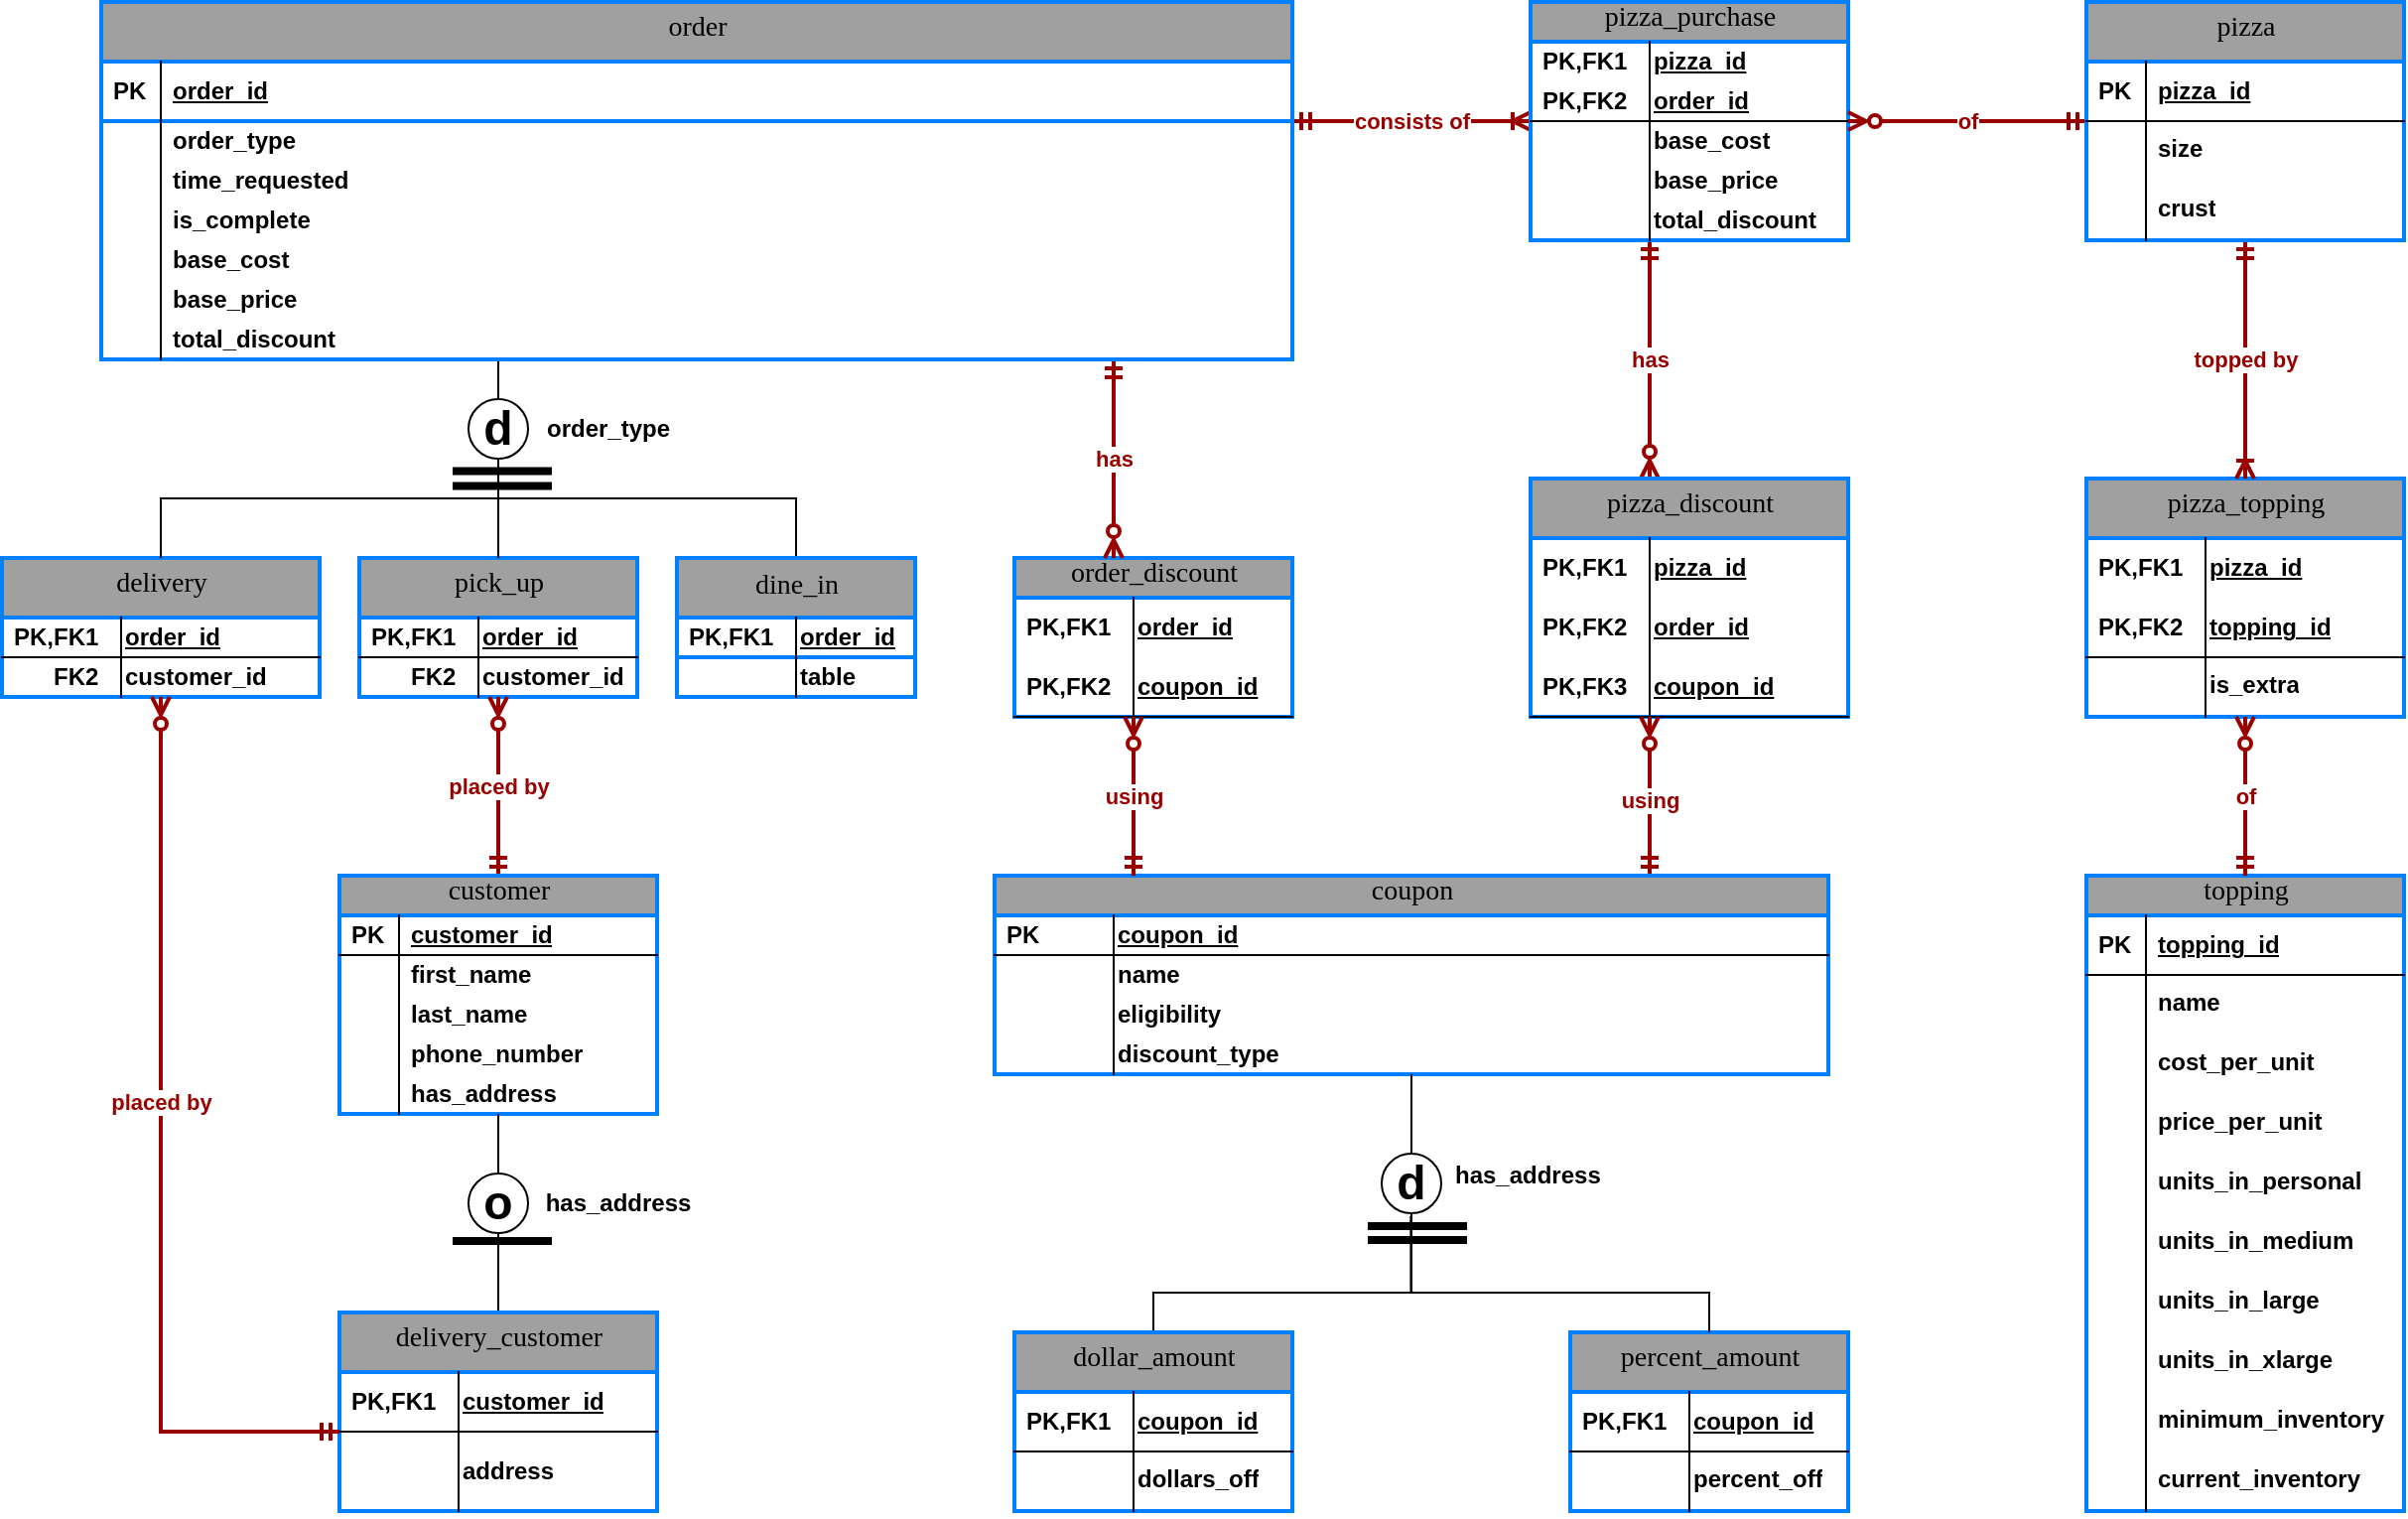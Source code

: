 <mxfile version="22.0.6" type="github">
  <diagram name="Page-1" id="e56a1550-8fbb-45ad-956c-1786394a9013">
    <mxGraphModel dx="2856" dy="665" grid="1" gridSize="10" guides="1" tooltips="1" connect="1" arrows="1" fold="1" page="0" pageScale="1" pageWidth="1100" pageHeight="1700" background="none" math="0" shadow="0">
      <root>
        <mxCell id="0" />
        <mxCell id="1" parent="0" />
        <mxCell id="5XdCu-Sr5xr-vJQQU0_O-6" style="rounded=0;orthogonalLoop=1;jettySize=auto;html=1;startArrow=ERoneToMany;startFill=0;strokeWidth=2;endArrow=ERmandOne;endFill=0;editable=1;movable=1;resizable=1;rotatable=1;deletable=1;locked=0;connectable=1;comic=0;enumerate=0;fontStyle=1;edgeStyle=orthogonalEdgeStyle;strokeColor=#990000;fontColor=#990000;" parent="1" source="XRP2DXV7LQ1C8lFrC8NO-23" target="XRP2DXV7LQ1C8lFrC8NO-67" edge="1">
          <mxGeometry relative="1" as="geometry">
            <Array as="points">
              <mxPoint x="-970" y="700" />
              <mxPoint x="-970" y="700" />
            </Array>
          </mxGeometry>
        </mxCell>
        <mxCell id="5XdCu-Sr5xr-vJQQU0_O-42" value="consists of" style="edgeLabel;html=1;align=center;verticalAlign=middle;resizable=1;points=[];editable=1;movable=1;rotatable=1;deletable=1;locked=0;connectable=1;comic=0;enumerate=0;fontStyle=1;fontColor=#990000;" parent="5XdCu-Sr5xr-vJQQU0_O-6" vertex="1" connectable="0">
          <mxGeometry relative="1" as="geometry">
            <mxPoint as="offset" />
          </mxGeometry>
        </mxCell>
        <mxCell id="5XdCu-Sr5xr-vJQQU0_O-7" style="rounded=0;orthogonalLoop=1;jettySize=auto;html=1;endArrow=ERzeroToMany;endFill=0;startArrow=ERmandOne;startFill=0;editable=1;movable=1;resizable=1;rotatable=1;deletable=1;locked=0;connectable=1;comic=0;enumerate=0;fontStyle=1;strokeColor=#990000;fontColor=#990000;strokeWidth=2;edgeStyle=orthogonalEdgeStyle;" parent="1" source="XRP2DXV7LQ1C8lFrC8NO-23" target="XRP2DXV7LQ1C8lFrC8NO-214" edge="1">
          <mxGeometry relative="1" as="geometry">
            <mxPoint x="-310" y="920" as="sourcePoint" />
            <Array as="points">
              <mxPoint x="-820" y="820" />
              <mxPoint x="-820" y="820" />
            </Array>
          </mxGeometry>
        </mxCell>
        <mxCell id="5XdCu-Sr5xr-vJQQU0_O-13" value="has" style="edgeLabel;html=1;align=center;verticalAlign=middle;resizable=1;points=[];editable=1;movable=1;rotatable=1;deletable=1;locked=0;connectable=1;comic=0;enumerate=0;fontStyle=1;fontColor=#990000;" parent="5XdCu-Sr5xr-vJQQU0_O-7" vertex="1" connectable="0">
          <mxGeometry relative="1" as="geometry">
            <mxPoint as="offset" />
          </mxGeometry>
        </mxCell>
        <mxCell id="XRP2DXV7LQ1C8lFrC8NO-23" value="pizza_purchase" style="swimlane;html=1;fontStyle=0;childLayout=stackLayout;horizontal=1;startSize=20;fillColor=#a0a0a0;horizontalStack=0;resizeParent=1;resizeLast=0;collapsible=1;marginBottom=0;swimlaneFillColor=#ffffff;align=center;rounded=0;shadow=0;comic=0;labelBackgroundColor=none;strokeWidth=2;fontFamily=Verdana;fontSize=14;editable=1;movable=1;resizable=1;rotatable=1;deletable=1;locked=0;connectable=1;enumerate=0;strokeColor=#007FFF;fontColor=#000000;spacing=2;spacingBottom=5;" parent="1" vertex="1">
          <mxGeometry x="-880" y="640" width="160" height="120" as="geometry" />
        </mxCell>
        <mxCell id="XRP2DXV7LQ1C8lFrC8NO-24" value="pizza_id" style="shape=partialRectangle;top=0;left=0;right=0;bottom=0;html=1;align=left;verticalAlign=middle;fillColor=none;spacingLeft=60;spacingRight=4;whiteSpace=wrap;overflow=hidden;rotatable=1;points=[[0,0.5],[1,0.5]];portConstraint=eastwest;dropTarget=0;fontStyle=5;editable=1;movable=1;resizable=1;deletable=1;locked=0;connectable=1;comic=0;enumerate=0;" parent="XRP2DXV7LQ1C8lFrC8NO-23" vertex="1">
          <mxGeometry y="20" width="160" height="20" as="geometry" />
        </mxCell>
        <mxCell id="XRP2DXV7LQ1C8lFrC8NO-25" value="PK,FK1" style="shape=partialRectangle;fontStyle=1;top=0;left=0;bottom=0;html=1;fillColor=none;align=left;verticalAlign=middle;spacingLeft=4;spacingRight=4;whiteSpace=wrap;overflow=hidden;rotatable=1;points=[];portConstraint=eastwest;part=1;editable=1;movable=1;resizable=1;deletable=1;locked=0;connectable=1;comic=0;enumerate=0;" parent="XRP2DXV7LQ1C8lFrC8NO-24" vertex="1" connectable="0">
          <mxGeometry width="60" height="20" as="geometry" />
        </mxCell>
        <mxCell id="XRP2DXV7LQ1C8lFrC8NO-26" value="order_id" style="shape=partialRectangle;top=0;left=0;right=0;bottom=1;html=1;align=left;verticalAlign=middle;fillColor=none;spacingLeft=60;spacingRight=4;whiteSpace=wrap;overflow=hidden;rotatable=1;points=[[0,0.5],[1,0.5]];portConstraint=eastwest;dropTarget=0;fontStyle=5;editable=1;movable=1;resizable=1;deletable=1;locked=0;connectable=1;comic=0;enumerate=0;" parent="XRP2DXV7LQ1C8lFrC8NO-23" vertex="1">
          <mxGeometry y="40" width="160" height="20" as="geometry" />
        </mxCell>
        <mxCell id="XRP2DXV7LQ1C8lFrC8NO-27" value="PK,FK2" style="shape=partialRectangle;fontStyle=1;top=0;left=0;bottom=0;html=1;fillColor=none;align=left;verticalAlign=middle;spacingLeft=4;spacingRight=4;whiteSpace=wrap;overflow=hidden;rotatable=1;points=[];portConstraint=eastwest;part=1;editable=1;movable=1;resizable=1;deletable=1;locked=0;connectable=1;comic=0;enumerate=0;" parent="XRP2DXV7LQ1C8lFrC8NO-26" vertex="1" connectable="0">
          <mxGeometry width="60" height="20" as="geometry" />
        </mxCell>
        <mxCell id="XRP2DXV7LQ1C8lFrC8NO-28" value="base_cost" style="shape=partialRectangle;top=0;left=0;right=0;bottom=0;html=1;align=left;verticalAlign=middle;fillColor=none;spacingLeft=60;spacingRight=4;whiteSpace=wrap;overflow=hidden;rotatable=1;points=[[0,0.5],[1,0.5]];portConstraint=eastwest;dropTarget=0;editable=1;movable=1;resizable=1;deletable=1;locked=0;connectable=1;comic=0;enumerate=0;fontStyle=1" parent="XRP2DXV7LQ1C8lFrC8NO-23" vertex="1">
          <mxGeometry y="60" width="160" height="20" as="geometry" />
        </mxCell>
        <mxCell id="XRP2DXV7LQ1C8lFrC8NO-29" value="" style="shape=partialRectangle;top=0;left=0;bottom=0;html=1;fillColor=none;align=left;verticalAlign=top;spacingLeft=4;spacingRight=4;whiteSpace=wrap;overflow=hidden;rotatable=1;points=[];portConstraint=eastwest;part=1;editable=1;movable=1;resizable=1;deletable=1;locked=0;connectable=1;comic=0;enumerate=0;fontStyle=1" parent="XRP2DXV7LQ1C8lFrC8NO-28" vertex="1" connectable="0">
          <mxGeometry width="60" height="20" as="geometry" />
        </mxCell>
        <mxCell id="XRP2DXV7LQ1C8lFrC8NO-30" value="base_price" style="shape=partialRectangle;top=0;left=0;right=0;bottom=0;html=1;align=left;verticalAlign=middle;fillColor=none;spacingLeft=60;spacingRight=4;whiteSpace=wrap;overflow=hidden;rotatable=1;points=[[0,0.5],[1,0.5]];portConstraint=eastwest;dropTarget=0;editable=1;movable=1;resizable=1;deletable=1;locked=0;connectable=1;comic=0;enumerate=0;fontStyle=1" parent="XRP2DXV7LQ1C8lFrC8NO-23" vertex="1">
          <mxGeometry y="80" width="160" height="20" as="geometry" />
        </mxCell>
        <mxCell id="XRP2DXV7LQ1C8lFrC8NO-31" value="" style="shape=partialRectangle;top=0;left=0;bottom=0;html=1;fillColor=none;align=left;verticalAlign=top;spacingLeft=4;spacingRight=4;whiteSpace=wrap;overflow=hidden;rotatable=1;points=[];portConstraint=eastwest;part=1;editable=1;movable=1;resizable=1;deletable=1;locked=0;connectable=1;comic=0;enumerate=0;fontStyle=1" parent="XRP2DXV7LQ1C8lFrC8NO-30" vertex="1" connectable="0">
          <mxGeometry width="60" height="20" as="geometry" />
        </mxCell>
        <mxCell id="XRP2DXV7LQ1C8lFrC8NO-47" value="total_discount" style="shape=partialRectangle;top=0;left=0;right=0;bottom=0;html=1;align=left;verticalAlign=middle;fillColor=none;spacingLeft=60;spacingRight=4;whiteSpace=wrap;overflow=hidden;rotatable=1;points=[[0,0.5],[1,0.5]];portConstraint=eastwest;dropTarget=0;editable=1;movable=1;resizable=1;deletable=1;locked=0;connectable=1;comic=0;enumerate=0;fontStyle=1" parent="XRP2DXV7LQ1C8lFrC8NO-23" vertex="1">
          <mxGeometry y="100" width="160" height="20" as="geometry" />
        </mxCell>
        <mxCell id="XRP2DXV7LQ1C8lFrC8NO-48" value="" style="shape=partialRectangle;top=0;left=0;bottom=0;html=1;fillColor=none;align=left;verticalAlign=top;spacingLeft=4;spacingRight=4;whiteSpace=wrap;overflow=hidden;rotatable=1;points=[];portConstraint=eastwest;part=1;editable=1;movable=1;resizable=1;deletable=1;locked=0;connectable=1;comic=0;enumerate=0;fontStyle=1" parent="XRP2DXV7LQ1C8lFrC8NO-47" vertex="1" connectable="0">
          <mxGeometry width="60" height="20" as="geometry" />
        </mxCell>
        <mxCell id="XRP2DXV7LQ1C8lFrC8NO-150" style="rounded=0;orthogonalLoop=1;jettySize=auto;html=1;endArrow=none;endFill=0;entryX=0.5;entryY=0;entryDx=0;entryDy=0;editable=1;movable=1;resizable=1;rotatable=1;deletable=1;locked=0;connectable=1;comic=0;enumerate=0;edgeStyle=orthogonalEdgeStyle;fontStyle=1" parent="1" source="XRP2DXV7LQ1C8lFrC8NO-67" target="XRP2DXV7LQ1C8lFrC8NO-143" edge="1">
          <mxGeometry relative="1" as="geometry">
            <mxPoint x="300" y="1080" as="sourcePoint" />
            <mxPoint x="180" y="970" as="targetPoint" />
            <Array as="points">
              <mxPoint x="-1400" y="830" />
              <mxPoint x="-1400" y="830" />
            </Array>
          </mxGeometry>
        </mxCell>
        <mxCell id="XRP2DXV7LQ1C8lFrC8NO-151" style="rounded=0;orthogonalLoop=1;jettySize=auto;html=1;endArrow=none;endFill=0;entryX=0.5;entryY=1;entryDx=0;entryDy=0;editable=1;movable=1;resizable=1;rotatable=1;deletable=1;locked=0;connectable=1;comic=0;enumerate=0;edgeStyle=orthogonalEdgeStyle;fontStyle=1" parent="1" source="XRP2DXV7LQ1C8lFrC8NO-123" target="XRP2DXV7LQ1C8lFrC8NO-143" edge="1">
          <mxGeometry relative="1" as="geometry">
            <mxPoint x="280" y="1180" as="targetPoint" />
            <Array as="points">
              <mxPoint x="-1250" y="890" />
              <mxPoint x="-1400" y="890" />
            </Array>
          </mxGeometry>
        </mxCell>
        <mxCell id="XRP2DXV7LQ1C8lFrC8NO-130" value="&lt;span style=&quot;font-weight: normal;&quot;&gt;&lt;font color=&quot;#000000&quot;&gt;pick_up&lt;/font&gt;&lt;/span&gt;" style="swimlane;html=1;fontStyle=1;childLayout=stackLayout;horizontal=1;startSize=30;fillColor=#a0a0a0;horizontalStack=0;resizeParent=1;resizeLast=0;collapsible=1;marginBottom=0;swimlaneFillColor=#ffffff;align=center;rounded=0;shadow=0;comic=0;labelBackgroundColor=none;strokeWidth=2;fontFamily=Verdana;fontSize=14;editable=1;movable=1;resizable=1;rotatable=1;deletable=1;locked=0;connectable=1;enumerate=0;strokeColor=#007FFF;fontColor=#ffffff;verticalAlign=middle;spacing=2;spacingBottom=5;" parent="1" vertex="1">
          <mxGeometry x="-1470" y="920" width="140" height="70" as="geometry" />
        </mxCell>
        <mxCell id="XRP2DXV7LQ1C8lFrC8NO-131" value="order_id" style="shape=partialRectangle;top=0;left=0;right=0;bottom=1;html=1;align=left;verticalAlign=middle;fillColor=none;spacingLeft=60;spacingRight=4;whiteSpace=wrap;overflow=hidden;rotatable=1;points=[[0,0.5],[1,0.5]];portConstraint=eastwest;dropTarget=0;fontStyle=5;editable=1;movable=1;resizable=1;deletable=1;locked=0;connectable=1;comic=0;enumerate=0;" parent="XRP2DXV7LQ1C8lFrC8NO-130" vertex="1">
          <mxGeometry y="30" width="140" height="20" as="geometry" />
        </mxCell>
        <mxCell id="XRP2DXV7LQ1C8lFrC8NO-132" value="PK,FK1" style="shape=partialRectangle;fontStyle=1;top=0;left=0;bottom=0;html=1;fillColor=none;align=left;verticalAlign=middle;spacingLeft=4;spacingRight=4;whiteSpace=wrap;overflow=hidden;rotatable=1;points=[];portConstraint=eastwest;part=1;editable=1;movable=1;resizable=1;deletable=1;locked=0;connectable=1;comic=0;enumerate=0;" parent="XRP2DXV7LQ1C8lFrC8NO-131" vertex="1" connectable="0">
          <mxGeometry width="60" height="20" as="geometry" />
        </mxCell>
        <mxCell id="XRP2DXV7LQ1C8lFrC8NO-333" value="customer_id" style="shape=partialRectangle;top=0;left=0;right=0;bottom=0;html=1;align=left;verticalAlign=middle;fillColor=none;spacingLeft=60;spacingRight=4;whiteSpace=wrap;overflow=hidden;rotatable=1;points=[[0,0.5],[1,0.5]];portConstraint=eastwest;dropTarget=0;editable=1;movable=1;resizable=1;deletable=1;locked=0;connectable=1;comic=0;enumerate=0;fontStyle=1" parent="XRP2DXV7LQ1C8lFrC8NO-130" vertex="1">
          <mxGeometry y="50" width="140" height="20" as="geometry" />
        </mxCell>
        <mxCell id="XRP2DXV7LQ1C8lFrC8NO-334" value="&amp;nbsp; &amp;nbsp; &amp;nbsp; FK2" style="shape=partialRectangle;top=0;left=0;bottom=0;html=1;fillColor=none;align=left;verticalAlign=middle;spacingLeft=4;spacingRight=4;whiteSpace=wrap;overflow=hidden;rotatable=1;points=[];portConstraint=eastwest;part=1;editable=1;movable=1;resizable=1;deletable=1;locked=0;connectable=1;comic=0;enumerate=0;fontStyle=1" parent="XRP2DXV7LQ1C8lFrC8NO-333" vertex="1" connectable="0">
          <mxGeometry width="60" height="20" as="geometry" />
        </mxCell>
        <mxCell id="XRP2DXV7LQ1C8lFrC8NO-214" value="pizza_discount" style="swimlane;html=1;fontStyle=0;childLayout=stackLayout;horizontal=1;startSize=30;fillColor=#a0a0a0;horizontalStack=0;resizeParent=1;resizeLast=0;collapsible=1;marginBottom=0;swimlaneFillColor=#ffffff;align=center;rounded=0;shadow=0;comic=0;labelBackgroundColor=none;strokeWidth=2;fontFamily=Verdana;fontSize=14;editable=1;movable=1;resizable=1;rotatable=1;deletable=1;locked=0;connectable=1;enumerate=0;strokeColor=#007FFF;fontColor=#000000;spacing=2;spacingBottom=5;" parent="1" vertex="1">
          <mxGeometry x="-880" y="880" width="160" height="120" as="geometry" />
        </mxCell>
        <mxCell id="XRP2DXV7LQ1C8lFrC8NO-215" value="pizza_id" style="shape=partialRectangle;top=0;left=0;right=0;bottom=0;html=1;align=left;verticalAlign=middle;fillColor=none;spacingLeft=60;spacingRight=4;whiteSpace=wrap;overflow=hidden;rotatable=1;points=[[0,0.5],[1,0.5]];portConstraint=eastwest;dropTarget=0;fontStyle=5;editable=1;movable=1;resizable=1;deletable=1;locked=0;connectable=1;comic=0;enumerate=0;" parent="XRP2DXV7LQ1C8lFrC8NO-214" vertex="1">
          <mxGeometry y="30" width="160" height="30" as="geometry" />
        </mxCell>
        <mxCell id="XRP2DXV7LQ1C8lFrC8NO-216" value="PK,FK1" style="shape=partialRectangle;fontStyle=1;top=0;left=0;bottom=0;html=1;fillColor=none;align=left;verticalAlign=middle;spacingLeft=4;spacingRight=4;whiteSpace=wrap;overflow=hidden;rotatable=1;points=[];portConstraint=eastwest;part=1;editable=1;movable=1;resizable=1;deletable=1;locked=0;connectable=1;comic=0;enumerate=0;" parent="XRP2DXV7LQ1C8lFrC8NO-215" vertex="1" connectable="0">
          <mxGeometry width="60" height="30" as="geometry" />
        </mxCell>
        <mxCell id="XRP2DXV7LQ1C8lFrC8NO-229" value="order_id" style="shape=partialRectangle;top=0;left=0;right=0;bottom=0;html=1;align=left;verticalAlign=middle;fillColor=none;spacingLeft=60;spacingRight=4;whiteSpace=wrap;overflow=hidden;rotatable=1;points=[[0,0.5],[1,0.5]];portConstraint=eastwest;dropTarget=0;fontStyle=5;editable=1;movable=1;resizable=1;deletable=1;locked=0;connectable=1;comic=0;enumerate=0;" parent="XRP2DXV7LQ1C8lFrC8NO-214" vertex="1">
          <mxGeometry y="60" width="160" height="30" as="geometry" />
        </mxCell>
        <mxCell id="XRP2DXV7LQ1C8lFrC8NO-230" value="PK,FK2" style="shape=partialRectangle;fontStyle=1;top=0;left=0;bottom=0;html=1;fillColor=none;align=left;verticalAlign=middle;spacingLeft=4;spacingRight=4;whiteSpace=wrap;overflow=hidden;rotatable=1;points=[];portConstraint=eastwest;part=1;editable=1;movable=1;resizable=1;deletable=1;locked=0;connectable=1;comic=0;enumerate=0;" parent="XRP2DXV7LQ1C8lFrC8NO-229" vertex="1" connectable="0">
          <mxGeometry width="60" height="30" as="geometry" />
        </mxCell>
        <mxCell id="XRP2DXV7LQ1C8lFrC8NO-217" value="coupon_id" style="shape=partialRectangle;top=0;left=0;right=0;bottom=1;html=1;align=left;verticalAlign=middle;fillColor=none;spacingLeft=60;spacingRight=4;whiteSpace=wrap;overflow=hidden;rotatable=1;points=[[0,0.5],[1,0.5]];portConstraint=eastwest;dropTarget=0;fontStyle=5;editable=1;movable=1;resizable=1;deletable=1;locked=0;connectable=1;comic=0;enumerate=0;" parent="XRP2DXV7LQ1C8lFrC8NO-214" vertex="1">
          <mxGeometry y="90" width="160" height="30" as="geometry" />
        </mxCell>
        <mxCell id="XRP2DXV7LQ1C8lFrC8NO-218" value="PK,FK3" style="shape=partialRectangle;fontStyle=1;top=0;left=0;bottom=0;html=1;fillColor=none;align=left;verticalAlign=middle;spacingLeft=4;spacingRight=4;whiteSpace=wrap;overflow=hidden;rotatable=1;points=[];portConstraint=eastwest;part=1;editable=1;movable=1;resizable=1;deletable=1;locked=0;connectable=1;comic=0;enumerate=0;" parent="XRP2DXV7LQ1C8lFrC8NO-217" vertex="1" connectable="0">
          <mxGeometry width="60" height="30" as="geometry" />
        </mxCell>
        <mxCell id="XRP2DXV7LQ1C8lFrC8NO-238" value="pizza_topping" style="swimlane;html=1;fontStyle=0;childLayout=stackLayout;horizontal=1;startSize=30;fillColor=#a0a0a0;horizontalStack=0;resizeParent=1;resizeLast=0;collapsible=1;marginBottom=0;swimlaneFillColor=#ffffff;align=center;rounded=0;shadow=0;comic=0;labelBackgroundColor=none;strokeWidth=2;fontFamily=Verdana;fontSize=14;editable=1;movable=1;resizable=1;rotatable=1;deletable=1;locked=0;connectable=1;enumerate=0;strokeColor=#007FFF;fontColor=#000000;spacing=2;spacingBottom=5;" parent="1" vertex="1">
          <mxGeometry x="-600" y="880" width="160" height="120" as="geometry">
            <mxRectangle x="40" y="420" width="140" height="30" as="alternateBounds" />
          </mxGeometry>
        </mxCell>
        <mxCell id="XRP2DXV7LQ1C8lFrC8NO-239" value="pizza_id" style="shape=partialRectangle;top=0;left=0;right=0;bottom=0;html=1;align=left;verticalAlign=middle;fillColor=none;spacingLeft=60;spacingRight=4;whiteSpace=wrap;overflow=hidden;rotatable=1;points=[[0,0.5],[1,0.5]];portConstraint=eastwest;dropTarget=0;fontStyle=5;editable=1;movable=1;resizable=1;deletable=1;locked=0;connectable=1;comic=0;enumerate=0;" parent="XRP2DXV7LQ1C8lFrC8NO-238" vertex="1">
          <mxGeometry y="30" width="160" height="30" as="geometry" />
        </mxCell>
        <mxCell id="XRP2DXV7LQ1C8lFrC8NO-240" value="PK,FK1" style="shape=partialRectangle;fontStyle=1;top=0;left=0;bottom=0;html=1;fillColor=none;align=left;verticalAlign=middle;spacingLeft=4;spacingRight=4;whiteSpace=wrap;overflow=hidden;rotatable=1;points=[];portConstraint=eastwest;part=1;editable=1;movable=1;resizable=1;deletable=1;locked=0;connectable=1;comic=0;enumerate=0;" parent="XRP2DXV7LQ1C8lFrC8NO-239" vertex="1" connectable="0">
          <mxGeometry width="60" height="30" as="geometry" />
        </mxCell>
        <mxCell id="XRP2DXV7LQ1C8lFrC8NO-241" value="topping_id" style="shape=partialRectangle;top=0;left=0;right=0;bottom=1;html=1;align=left;verticalAlign=middle;fillColor=none;spacingLeft=60;spacingRight=4;whiteSpace=wrap;overflow=hidden;rotatable=1;points=[[0,0.5],[1,0.5]];portConstraint=eastwest;dropTarget=0;fontStyle=5;editable=1;movable=1;resizable=1;deletable=1;locked=0;connectable=1;comic=0;enumerate=0;" parent="XRP2DXV7LQ1C8lFrC8NO-238" vertex="1">
          <mxGeometry y="60" width="160" height="30" as="geometry" />
        </mxCell>
        <mxCell id="XRP2DXV7LQ1C8lFrC8NO-242" value="PK,FK2" style="shape=partialRectangle;fontStyle=1;top=0;left=0;bottom=0;html=1;fillColor=none;align=left;verticalAlign=middle;spacingLeft=4;spacingRight=4;whiteSpace=wrap;overflow=hidden;rotatable=1;points=[];portConstraint=eastwest;part=1;editable=1;movable=1;resizable=1;deletable=1;locked=0;connectable=1;comic=0;enumerate=0;" parent="XRP2DXV7LQ1C8lFrC8NO-241" vertex="1" connectable="0">
          <mxGeometry width="60" height="30" as="geometry" />
        </mxCell>
        <mxCell id="XRP2DXV7LQ1C8lFrC8NO-243" value="is_extra" style="shape=partialRectangle;top=0;left=0;right=0;bottom=0;html=1;align=left;verticalAlign=top;fillColor=none;spacingLeft=60;spacingRight=4;whiteSpace=wrap;overflow=hidden;rotatable=1;points=[[0,0.5],[1,0.5]];portConstraint=eastwest;dropTarget=0;editable=1;movable=1;resizable=1;deletable=1;locked=0;connectable=1;comic=0;enumerate=0;fontStyle=1" parent="XRP2DXV7LQ1C8lFrC8NO-238" vertex="1">
          <mxGeometry y="90" width="160" height="30" as="geometry" />
        </mxCell>
        <mxCell id="XRP2DXV7LQ1C8lFrC8NO-244" value="" style="shape=partialRectangle;top=0;left=0;bottom=0;html=1;fillColor=none;align=left;verticalAlign=top;spacingLeft=4;spacingRight=4;whiteSpace=wrap;overflow=hidden;rotatable=1;points=[];portConstraint=eastwest;part=1;editable=1;movable=1;resizable=1;deletable=1;locked=0;connectable=1;comic=0;enumerate=0;fontStyle=1" parent="XRP2DXV7LQ1C8lFrC8NO-243" vertex="1" connectable="0">
          <mxGeometry width="60" height="30" as="geometry" />
        </mxCell>
        <mxCell id="XRP2DXV7LQ1C8lFrC8NO-245" value="topping" style="swimlane;html=1;fontStyle=0;childLayout=stackLayout;horizontal=1;startSize=20;fillColor=#a0a0a0;horizontalStack=0;resizeParent=1;resizeLast=0;collapsible=1;marginBottom=0;swimlaneFillColor=#ffffff;align=center;rounded=0;shadow=0;comic=0;labelBackgroundColor=none;strokeWidth=2;fontFamily=Verdana;fontSize=14;editable=1;movable=1;resizable=1;rotatable=1;deletable=1;locked=0;connectable=1;enumerate=0;swimlaneLine=1;glass=0;gradientColor=none;container=1;strokeColor=#007FFF;fontColor=#000000;spacing=2;spacingBottom=5;" parent="1" vertex="1">
          <mxGeometry x="-600" y="1080" width="160" height="320" as="geometry" />
        </mxCell>
        <mxCell id="XRP2DXV7LQ1C8lFrC8NO-246" value="topping_id" style="shape=partialRectangle;top=0;left=0;right=0;bottom=1;html=1;align=left;verticalAlign=middle;fillColor=none;spacingLeft=34;spacingRight=4;whiteSpace=wrap;overflow=hidden;rotatable=1;points=[[0,0.5],[1,0.5]];portConstraint=eastwest;dropTarget=0;fontStyle=5;editable=1;movable=1;resizable=1;deletable=1;locked=0;connectable=1;comic=0;enumerate=0;" parent="XRP2DXV7LQ1C8lFrC8NO-245" vertex="1">
          <mxGeometry y="20" width="160" height="30" as="geometry" />
        </mxCell>
        <mxCell id="XRP2DXV7LQ1C8lFrC8NO-247" value="PK" style="shape=partialRectangle;top=0;left=0;bottom=0;html=1;fillColor=none;align=left;verticalAlign=middle;spacingLeft=4;spacingRight=4;whiteSpace=wrap;overflow=hidden;rotatable=1;points=[];portConstraint=eastwest;part=1;editable=1;movable=1;resizable=1;deletable=1;locked=0;connectable=1;comic=0;enumerate=0;fontStyle=1" parent="XRP2DXV7LQ1C8lFrC8NO-246" vertex="1" connectable="0">
          <mxGeometry width="30" height="30" as="geometry" />
        </mxCell>
        <mxCell id="XRP2DXV7LQ1C8lFrC8NO-248" value="name" style="shape=partialRectangle;top=0;left=0;right=0;bottom=0;html=1;align=left;verticalAlign=top;fillColor=none;spacingLeft=34;spacingRight=4;whiteSpace=wrap;overflow=hidden;rotatable=1;points=[[0,0.5],[1,0.5]];portConstraint=eastwest;dropTarget=0;editable=1;movable=1;resizable=1;deletable=1;locked=0;connectable=1;comic=0;enumerate=0;fontStyle=1" parent="XRP2DXV7LQ1C8lFrC8NO-245" vertex="1">
          <mxGeometry y="50" width="160" height="30" as="geometry" />
        </mxCell>
        <mxCell id="XRP2DXV7LQ1C8lFrC8NO-249" value="" style="shape=partialRectangle;top=0;left=0;bottom=0;html=1;fillColor=none;align=left;verticalAlign=top;spacingLeft=4;spacingRight=4;whiteSpace=wrap;overflow=hidden;rotatable=1;points=[];portConstraint=eastwest;part=1;editable=1;movable=1;resizable=1;deletable=1;locked=0;connectable=1;comic=0;enumerate=0;fontStyle=1" parent="XRP2DXV7LQ1C8lFrC8NO-248" vertex="1" connectable="0">
          <mxGeometry width="30" height="30" as="geometry" />
        </mxCell>
        <mxCell id="XRP2DXV7LQ1C8lFrC8NO-264" value="cost_per_unit" style="shape=partialRectangle;top=0;left=0;right=0;bottom=0;html=1;align=left;verticalAlign=top;fillColor=none;spacingLeft=34;spacingRight=4;whiteSpace=wrap;overflow=hidden;rotatable=1;points=[[0,0.5],[1,0.5]];portConstraint=eastwest;dropTarget=0;editable=1;movable=1;resizable=1;deletable=1;locked=0;connectable=1;comic=0;enumerate=0;fontStyle=1" parent="XRP2DXV7LQ1C8lFrC8NO-245" vertex="1">
          <mxGeometry y="80" width="160" height="30" as="geometry" />
        </mxCell>
        <mxCell id="XRP2DXV7LQ1C8lFrC8NO-265" value="" style="shape=partialRectangle;top=0;left=0;bottom=0;html=1;fillColor=none;align=left;verticalAlign=top;spacingLeft=4;spacingRight=4;whiteSpace=wrap;overflow=hidden;rotatable=1;points=[];portConstraint=eastwest;part=1;editable=1;movable=1;resizable=1;deletable=1;locked=0;connectable=1;comic=0;enumerate=0;fontStyle=1" parent="XRP2DXV7LQ1C8lFrC8NO-264" vertex="1" connectable="0">
          <mxGeometry width="30" height="30" as="geometry" />
        </mxCell>
        <mxCell id="XRP2DXV7LQ1C8lFrC8NO-266" value="price_per_unit" style="shape=partialRectangle;top=0;left=0;right=0;bottom=0;html=1;align=left;verticalAlign=top;fillColor=none;spacingLeft=34;spacingRight=4;whiteSpace=wrap;overflow=hidden;rotatable=1;points=[[0,0.5],[1,0.5]];portConstraint=eastwest;dropTarget=0;editable=1;movable=1;resizable=1;deletable=1;locked=0;connectable=1;comic=0;enumerate=0;fontStyle=1" parent="XRP2DXV7LQ1C8lFrC8NO-245" vertex="1">
          <mxGeometry y="110" width="160" height="30" as="geometry" />
        </mxCell>
        <mxCell id="XRP2DXV7LQ1C8lFrC8NO-267" value="" style="shape=partialRectangle;top=0;left=0;bottom=0;html=1;fillColor=none;align=left;verticalAlign=top;spacingLeft=4;spacingRight=4;whiteSpace=wrap;overflow=hidden;rotatable=1;points=[];portConstraint=eastwest;part=1;editable=1;movable=1;resizable=1;deletable=1;locked=0;connectable=1;comic=0;enumerate=0;fontStyle=1" parent="XRP2DXV7LQ1C8lFrC8NO-266" vertex="1" connectable="0">
          <mxGeometry width="30" height="30" as="geometry" />
        </mxCell>
        <mxCell id="XRP2DXV7LQ1C8lFrC8NO-250" value="units_in_personal" style="shape=partialRectangle;top=0;left=0;right=0;bottom=0;html=1;align=left;verticalAlign=top;fillColor=none;spacingLeft=34;spacingRight=4;whiteSpace=wrap;overflow=hidden;rotatable=1;points=[[0,0.5],[1,0.5]];portConstraint=eastwest;dropTarget=0;editable=1;movable=1;resizable=1;deletable=1;locked=0;connectable=1;comic=0;enumerate=0;fontStyle=1" parent="XRP2DXV7LQ1C8lFrC8NO-245" vertex="1">
          <mxGeometry y="140" width="160" height="30" as="geometry" />
        </mxCell>
        <mxCell id="XRP2DXV7LQ1C8lFrC8NO-251" value="" style="shape=partialRectangle;top=0;left=0;bottom=0;html=1;fillColor=none;align=left;verticalAlign=top;spacingLeft=4;spacingRight=4;whiteSpace=wrap;overflow=hidden;rotatable=1;points=[];portConstraint=eastwest;part=1;editable=1;movable=1;resizable=1;deletable=1;locked=0;connectable=1;comic=0;enumerate=0;fontStyle=1" parent="XRP2DXV7LQ1C8lFrC8NO-250" vertex="1" connectable="0">
          <mxGeometry width="30" height="30" as="geometry" />
        </mxCell>
        <mxCell id="XRP2DXV7LQ1C8lFrC8NO-256" value="units_in_medium" style="shape=partialRectangle;top=0;left=0;right=0;bottom=0;html=1;align=left;verticalAlign=top;fillColor=none;spacingLeft=34;spacingRight=4;whiteSpace=wrap;overflow=hidden;rotatable=1;points=[[0,0.5],[1,0.5]];portConstraint=eastwest;dropTarget=0;editable=1;movable=1;resizable=1;deletable=1;locked=0;connectable=1;comic=0;enumerate=0;fontStyle=1" parent="XRP2DXV7LQ1C8lFrC8NO-245" vertex="1">
          <mxGeometry y="170" width="160" height="30" as="geometry" />
        </mxCell>
        <mxCell id="XRP2DXV7LQ1C8lFrC8NO-257" value="" style="shape=partialRectangle;top=0;left=0;bottom=0;html=1;fillColor=none;align=left;verticalAlign=top;spacingLeft=4;spacingRight=4;whiteSpace=wrap;overflow=hidden;rotatable=1;points=[];portConstraint=eastwest;part=1;editable=1;movable=1;resizable=1;deletable=1;locked=0;connectable=1;comic=0;enumerate=0;fontStyle=1" parent="XRP2DXV7LQ1C8lFrC8NO-256" vertex="1" connectable="0">
          <mxGeometry width="30" height="30" as="geometry" />
        </mxCell>
        <mxCell id="XRP2DXV7LQ1C8lFrC8NO-258" value="units_in_large" style="shape=partialRectangle;top=0;left=0;right=0;bottom=0;html=1;align=left;verticalAlign=top;fillColor=none;spacingLeft=34;spacingRight=4;whiteSpace=wrap;overflow=hidden;rotatable=1;points=[[0,0.5],[1,0.5]];portConstraint=eastwest;dropTarget=0;editable=1;movable=1;resizable=1;deletable=1;locked=0;connectable=1;comic=0;enumerate=0;fontStyle=1" parent="XRP2DXV7LQ1C8lFrC8NO-245" vertex="1">
          <mxGeometry y="200" width="160" height="30" as="geometry" />
        </mxCell>
        <mxCell id="XRP2DXV7LQ1C8lFrC8NO-259" value="" style="shape=partialRectangle;top=0;left=0;bottom=0;html=1;fillColor=none;align=left;verticalAlign=top;spacingLeft=4;spacingRight=4;whiteSpace=wrap;overflow=hidden;rotatable=1;points=[];portConstraint=eastwest;part=1;editable=1;movable=1;resizable=1;deletable=1;locked=0;connectable=1;comic=0;enumerate=0;fontStyle=1" parent="XRP2DXV7LQ1C8lFrC8NO-258" vertex="1" connectable="0">
          <mxGeometry width="30" height="30" as="geometry" />
        </mxCell>
        <mxCell id="XRP2DXV7LQ1C8lFrC8NO-260" value="units_in_xlarge" style="shape=partialRectangle;top=0;left=0;right=0;bottom=0;html=1;align=left;verticalAlign=top;fillColor=none;spacingLeft=34;spacingRight=4;whiteSpace=wrap;overflow=hidden;rotatable=1;points=[[0,0.5],[1,0.5]];portConstraint=eastwest;dropTarget=0;editable=1;movable=1;resizable=1;deletable=1;locked=0;connectable=1;comic=0;enumerate=0;fontStyle=1" parent="XRP2DXV7LQ1C8lFrC8NO-245" vertex="1">
          <mxGeometry y="230" width="160" height="30" as="geometry" />
        </mxCell>
        <mxCell id="XRP2DXV7LQ1C8lFrC8NO-261" value="" style="shape=partialRectangle;top=0;left=0;bottom=0;html=1;fillColor=none;align=left;verticalAlign=top;spacingLeft=4;spacingRight=4;whiteSpace=wrap;overflow=hidden;rotatable=1;points=[];portConstraint=eastwest;part=1;editable=1;movable=1;resizable=1;deletable=1;locked=0;connectable=1;comic=0;enumerate=0;fontStyle=1" parent="XRP2DXV7LQ1C8lFrC8NO-260" vertex="1" connectable="0">
          <mxGeometry width="30" height="30" as="geometry" />
        </mxCell>
        <mxCell id="XRP2DXV7LQ1C8lFrC8NO-252" value="minimum_inventory" style="shape=partialRectangle;top=0;left=0;right=0;bottom=0;html=1;align=left;verticalAlign=top;fillColor=none;spacingLeft=34;spacingRight=4;whiteSpace=wrap;overflow=hidden;rotatable=1;points=[[0,0.5],[1,0.5]];portConstraint=eastwest;dropTarget=0;editable=1;movable=1;resizable=1;deletable=1;locked=0;connectable=1;comic=0;enumerate=0;fontStyle=1" parent="XRP2DXV7LQ1C8lFrC8NO-245" vertex="1">
          <mxGeometry y="260" width="160" height="30" as="geometry" />
        </mxCell>
        <mxCell id="XRP2DXV7LQ1C8lFrC8NO-253" value="" style="shape=partialRectangle;top=0;left=0;bottom=0;html=1;fillColor=none;align=left;verticalAlign=top;spacingLeft=4;spacingRight=4;whiteSpace=wrap;overflow=hidden;rotatable=1;points=[];portConstraint=eastwest;part=1;editable=1;movable=1;resizable=1;deletable=1;locked=0;connectable=1;comic=0;enumerate=0;fontStyle=1" parent="XRP2DXV7LQ1C8lFrC8NO-252" vertex="1" connectable="0">
          <mxGeometry width="30" height="30" as="geometry" />
        </mxCell>
        <mxCell id="XRP2DXV7LQ1C8lFrC8NO-262" value="current_inventory" style="shape=partialRectangle;top=0;left=0;right=0;bottom=0;html=1;align=left;verticalAlign=top;fillColor=none;spacingLeft=34;spacingRight=4;whiteSpace=wrap;overflow=hidden;rotatable=1;points=[[0,0.5],[1,0.5]];portConstraint=eastwest;dropTarget=0;editable=1;movable=1;resizable=1;deletable=1;locked=0;connectable=1;comic=0;enumerate=0;fontStyle=1" parent="XRP2DXV7LQ1C8lFrC8NO-245" vertex="1">
          <mxGeometry y="290" width="160" height="30" as="geometry" />
        </mxCell>
        <mxCell id="XRP2DXV7LQ1C8lFrC8NO-263" value="" style="shape=partialRectangle;top=0;left=0;bottom=0;html=1;fillColor=none;align=left;verticalAlign=top;spacingLeft=4;spacingRight=4;whiteSpace=wrap;overflow=hidden;rotatable=1;points=[];portConstraint=eastwest;part=1;editable=1;movable=1;resizable=1;deletable=1;locked=0;connectable=1;comic=0;enumerate=0;fontStyle=1" parent="XRP2DXV7LQ1C8lFrC8NO-262" vertex="1" connectable="0">
          <mxGeometry width="30" height="30" as="geometry" />
        </mxCell>
        <mxCell id="5XdCu-Sr5xr-vJQQU0_O-33" style="rounded=0;orthogonalLoop=1;jettySize=auto;html=1;startArrow=ERmandOne;startFill=0;endArrow=ERzeroToMany;endFill=0;editable=1;movable=1;resizable=1;rotatable=1;deletable=1;locked=0;connectable=1;comic=0;enumerate=0;edgeStyle=orthogonalEdgeStyle;fontStyle=1;strokeWidth=2;fontColor=#990000;strokeColor=#990000;" parent="1" source="XRP2DXV7LQ1C8lFrC8NO-268" target="XRP2DXV7LQ1C8lFrC8NO-130" edge="1">
          <mxGeometry relative="1" as="geometry">
            <mxPoint x="-1380" y="1080" as="targetPoint" />
            <Array as="points">
              <mxPoint x="-1400" y="1050" />
              <mxPoint x="-1400" y="1050" />
            </Array>
          </mxGeometry>
        </mxCell>
        <mxCell id="ft23h2SvaQS1Ued9Bh15-869" value="placed by" style="edgeLabel;html=1;align=center;verticalAlign=middle;resizable=0;points=[];labelBorderColor=none;fontStyle=1;fontColor=#990000;" vertex="1" connectable="0" parent="5XdCu-Sr5xr-vJQQU0_O-33">
          <mxGeometry x="-0.011" y="2" relative="1" as="geometry">
            <mxPoint x="2" y="-1" as="offset" />
          </mxGeometry>
        </mxCell>
        <mxCell id="XRP2DXV7LQ1C8lFrC8NO-268" value="&lt;font style=&quot;font-weight: normal;&quot; color=&quot;#000000&quot;&gt;customer&lt;/font&gt;" style="swimlane;html=1;fontStyle=0;childLayout=stackLayout;horizontal=1;startSize=20;fillColor=#a0a0a0;horizontalStack=0;resizeParent=1;resizeLast=0;collapsible=1;marginBottom=0;swimlaneFillColor=#ffffff;align=center;rounded=0;shadow=0;comic=0;labelBackgroundColor=none;strokeWidth=2;fontFamily=Verdana;fontSize=14;editable=1;movable=1;resizable=1;rotatable=1;deletable=1;locked=0;connectable=1;enumerate=0;strokeColor=#007FFF;fontColor=#000000;verticalAlign=middle;spacing=2;spacingBottom=5;" parent="1" vertex="1">
          <mxGeometry x="-1480" y="1080" width="160" height="120" as="geometry" />
        </mxCell>
        <mxCell id="XRP2DXV7LQ1C8lFrC8NO-269" value="customer_id" style="shape=partialRectangle;top=0;left=0;right=0;bottom=1;html=1;align=left;verticalAlign=middle;fillColor=none;spacingLeft=34;spacingRight=4;whiteSpace=wrap;overflow=hidden;rotatable=1;points=[[0,0.5],[1,0.5]];portConstraint=eastwest;dropTarget=0;fontStyle=5;editable=1;movable=1;resizable=1;deletable=1;locked=0;connectable=1;comic=0;enumerate=0;" parent="XRP2DXV7LQ1C8lFrC8NO-268" vertex="1">
          <mxGeometry y="20" width="160" height="20" as="geometry" />
        </mxCell>
        <mxCell id="XRP2DXV7LQ1C8lFrC8NO-270" value="PK" style="shape=partialRectangle;top=0;left=0;bottom=0;html=1;fillColor=none;align=left;verticalAlign=middle;spacingLeft=4;spacingRight=4;whiteSpace=wrap;overflow=hidden;rotatable=1;points=[];portConstraint=eastwest;part=1;editable=1;movable=1;resizable=1;deletable=1;locked=0;connectable=1;comic=0;enumerate=0;fontStyle=1" parent="XRP2DXV7LQ1C8lFrC8NO-269" vertex="1" connectable="0">
          <mxGeometry width="30" height="20" as="geometry" />
        </mxCell>
        <mxCell id="XRP2DXV7LQ1C8lFrC8NO-271" value="first_name" style="shape=partialRectangle;top=0;left=0;right=0;bottom=0;html=1;align=left;verticalAlign=middle;fillColor=none;spacingLeft=34;spacingRight=4;whiteSpace=wrap;overflow=hidden;rotatable=1;points=[[0,0.5],[1,0.5]];portConstraint=eastwest;dropTarget=0;editable=1;movable=1;resizable=1;deletable=1;locked=0;connectable=1;comic=0;enumerate=0;fontStyle=1" parent="XRP2DXV7LQ1C8lFrC8NO-268" vertex="1">
          <mxGeometry y="40" width="160" height="20" as="geometry" />
        </mxCell>
        <mxCell id="XRP2DXV7LQ1C8lFrC8NO-272" value="" style="shape=partialRectangle;top=0;left=0;bottom=0;html=1;fillColor=none;align=left;verticalAlign=middle;spacingLeft=4;spacingRight=4;whiteSpace=wrap;overflow=hidden;rotatable=1;points=[];portConstraint=eastwest;part=1;editable=1;movable=1;resizable=1;deletable=1;locked=0;connectable=1;comic=0;enumerate=0;fontStyle=1" parent="XRP2DXV7LQ1C8lFrC8NO-271" vertex="1" connectable="0">
          <mxGeometry width="30" height="20" as="geometry" />
        </mxCell>
        <mxCell id="XRP2DXV7LQ1C8lFrC8NO-273" value="last_name" style="shape=partialRectangle;top=0;left=0;right=0;bottom=0;html=1;align=left;verticalAlign=middle;fillColor=none;spacingLeft=34;spacingRight=4;whiteSpace=wrap;overflow=hidden;rotatable=1;points=[[0,0.5],[1,0.5]];portConstraint=eastwest;dropTarget=0;editable=1;movable=1;resizable=1;deletable=1;locked=0;connectable=1;comic=0;enumerate=0;fontStyle=1" parent="XRP2DXV7LQ1C8lFrC8NO-268" vertex="1">
          <mxGeometry y="60" width="160" height="20" as="geometry" />
        </mxCell>
        <mxCell id="XRP2DXV7LQ1C8lFrC8NO-274" value="" style="shape=partialRectangle;top=0;left=0;bottom=0;html=1;fillColor=none;align=left;verticalAlign=middle;spacingLeft=4;spacingRight=4;whiteSpace=wrap;overflow=hidden;rotatable=1;points=[];portConstraint=eastwest;part=1;editable=1;movable=1;resizable=1;deletable=1;locked=0;connectable=1;comic=0;enumerate=0;fontStyle=1" parent="XRP2DXV7LQ1C8lFrC8NO-273" vertex="1" connectable="0">
          <mxGeometry width="30" height="20" as="geometry" />
        </mxCell>
        <mxCell id="XRP2DXV7LQ1C8lFrC8NO-275" value="phone_number" style="shape=partialRectangle;top=0;left=0;right=0;bottom=0;html=1;align=left;verticalAlign=middle;fillColor=none;spacingLeft=34;spacingRight=4;whiteSpace=wrap;overflow=hidden;rotatable=1;points=[[0,0.5],[1,0.5]];portConstraint=eastwest;dropTarget=0;editable=1;movable=1;resizable=1;deletable=1;locked=0;connectable=1;comic=0;enumerate=0;fontStyle=1" parent="XRP2DXV7LQ1C8lFrC8NO-268" vertex="1">
          <mxGeometry y="80" width="160" height="20" as="geometry" />
        </mxCell>
        <mxCell id="XRP2DXV7LQ1C8lFrC8NO-276" value="" style="shape=partialRectangle;top=0;left=0;bottom=0;html=1;fillColor=none;align=left;verticalAlign=middle;spacingLeft=4;spacingRight=4;whiteSpace=wrap;overflow=hidden;rotatable=1;points=[];portConstraint=eastwest;part=1;editable=1;movable=1;resizable=1;deletable=1;locked=0;connectable=1;comic=0;enumerate=0;fontStyle=1" parent="XRP2DXV7LQ1C8lFrC8NO-275" vertex="1" connectable="0">
          <mxGeometry width="30" height="20" as="geometry" />
        </mxCell>
        <mxCell id="5XdCu-Sr5xr-vJQQU0_O-34" value="has_address" style="shape=partialRectangle;top=0;left=0;right=0;bottom=0;html=1;align=left;verticalAlign=middle;fillColor=none;spacingLeft=34;spacingRight=4;whiteSpace=wrap;overflow=hidden;rotatable=1;points=[[0,0.5],[1,0.5]];portConstraint=eastwest;dropTarget=0;editable=1;movable=1;resizable=1;deletable=1;locked=0;connectable=1;comic=0;enumerate=0;fontStyle=1" parent="XRP2DXV7LQ1C8lFrC8NO-268" vertex="1">
          <mxGeometry y="100" width="160" height="20" as="geometry" />
        </mxCell>
        <mxCell id="5XdCu-Sr5xr-vJQQU0_O-35" value="" style="shape=partialRectangle;top=0;left=0;bottom=0;html=1;fillColor=none;align=left;verticalAlign=middle;spacingLeft=4;spacingRight=4;whiteSpace=wrap;overflow=hidden;rotatable=1;points=[];portConstraint=eastwest;part=1;editable=1;movable=1;resizable=1;deletable=1;locked=0;connectable=1;comic=0;enumerate=0;fontStyle=1" parent="5XdCu-Sr5xr-vJQQU0_O-34" vertex="1" connectable="0">
          <mxGeometry width="30" height="20" as="geometry" />
        </mxCell>
        <mxCell id="5XdCu-Sr5xr-vJQQU0_O-40" style="rounded=0;orthogonalLoop=1;jettySize=auto;html=1;endArrow=none;endFill=0;entryX=0.5;entryY=1;entryDx=0;entryDy=0;editable=1;movable=1;resizable=1;rotatable=1;deletable=1;locked=0;connectable=1;comic=0;enumerate=0;exitX=0.5;exitY=0;exitDx=0;exitDy=0;edgeStyle=orthogonalEdgeStyle;fontStyle=1" parent="1" source="ft23h2SvaQS1Ued9Bh15-1" target="5XdCu-Sr5xr-vJQQU0_O-36" edge="1">
          <mxGeometry relative="1" as="geometry">
            <mxPoint x="230" y="1500" as="targetPoint" />
            <mxPoint x="346.176" y="1530" as="sourcePoint" />
            <Array as="points">
              <mxPoint x="-1400" y="1290" />
              <mxPoint x="-1400" y="1290" />
            </Array>
          </mxGeometry>
        </mxCell>
        <mxCell id="5XdCu-Sr5xr-vJQQU0_O-1" value="" style="fontSize=11;html=1;endArrow=ERmandOne;startArrow=ERzeroToMany;rounded=0;endFill=0;startFill=0;editable=1;movable=1;resizable=1;rotatable=1;deletable=1;locked=0;connectable=1;comic=0;enumerate=0;fontStyle=1;strokeColor=#990000;fontColor=#990000;strokeWidth=2;" parent="1" source="XRP2DXV7LQ1C8lFrC8NO-238" target="XRP2DXV7LQ1C8lFrC8NO-245" edge="1">
          <mxGeometry width="100" height="100" relative="1" as="geometry">
            <mxPoint x="-350" y="430" as="sourcePoint" />
            <mxPoint x="-380" y="400" as="targetPoint" />
          </mxGeometry>
        </mxCell>
        <mxCell id="5XdCu-Sr5xr-vJQQU0_O-10" value="of" style="edgeLabel;html=1;align=center;verticalAlign=middle;resizable=1;points=[];editable=1;movable=1;rotatable=1;deletable=1;locked=0;connectable=1;comic=0;enumerate=0;fontStyle=1;fontColor=#990000;" parent="5XdCu-Sr5xr-vJQQU0_O-1" vertex="1" connectable="0">
          <mxGeometry relative="1" as="geometry">
            <mxPoint as="offset" />
          </mxGeometry>
        </mxCell>
        <mxCell id="5XdCu-Sr5xr-vJQQU0_O-4" value="" style="fontSize=11;html=1;endArrow=ERoneToMany;startArrow=ERmandOne;rounded=0;endFill=0;elbow=vertical;editable=1;movable=1;resizable=1;rotatable=1;deletable=1;locked=0;connectable=1;comic=0;enumerate=0;fontStyle=1;strokeColor=#990000;fontColor=#990000;startFill=0;strokeWidth=2;" parent="1" source="ft23h2SvaQS1Ued9Bh15-895" target="XRP2DXV7LQ1C8lFrC8NO-238" edge="1">
          <mxGeometry width="100" height="100" relative="1" as="geometry">
            <mxPoint x="-495" y="760" as="sourcePoint" />
            <mxPoint x="-510" y="505" as="targetPoint" />
          </mxGeometry>
        </mxCell>
        <mxCell id="5XdCu-Sr5xr-vJQQU0_O-9" value="topped by" style="edgeLabel;html=1;align=center;verticalAlign=middle;resizable=1;points=[];editable=1;movable=1;rotatable=1;deletable=1;locked=0;connectable=1;comic=0;enumerate=0;fontStyle=1;fontColor=#990000;" parent="5XdCu-Sr5xr-vJQQU0_O-4" vertex="1" connectable="0">
          <mxGeometry relative="1" as="geometry">
            <mxPoint as="offset" />
          </mxGeometry>
        </mxCell>
        <mxCell id="5XdCu-Sr5xr-vJQQU0_O-5" value="" style="fontSize=11;html=1;endArrow=ERmandOne;startArrow=ERzeroToMany;rounded=0;endFill=0;startFill=0;editable=1;movable=1;resizable=1;rotatable=1;deletable=1;locked=0;connectable=1;comic=0;enumerate=0;fontStyle=1;edgeStyle=orthogonalEdgeStyle;strokeColor=#990000;fontColor=#990000;strokeWidth=2;" parent="1" source="XRP2DXV7LQ1C8lFrC8NO-23" target="ft23h2SvaQS1Ued9Bh15-895" edge="1">
          <mxGeometry width="100" height="100" relative="1" as="geometry">
            <mxPoint x="10" y="708" as="sourcePoint" />
            <mxPoint x="-560" y="730.026" as="targetPoint" />
            <Array as="points">
              <mxPoint x="-680" y="700" />
              <mxPoint x="-680" y="700" />
            </Array>
          </mxGeometry>
        </mxCell>
        <mxCell id="5XdCu-Sr5xr-vJQQU0_O-12" value="of&lt;br&gt;" style="edgeLabel;html=1;align=center;verticalAlign=middle;resizable=1;points=[];editable=1;movable=1;rotatable=1;deletable=1;locked=0;connectable=1;comic=0;enumerate=0;fontStyle=1;fontColor=#990000;" parent="5XdCu-Sr5xr-vJQQU0_O-5" vertex="1" connectable="0">
          <mxGeometry relative="1" as="geometry">
            <mxPoint as="offset" />
          </mxGeometry>
        </mxCell>
        <mxCell id="5XdCu-Sr5xr-vJQQU0_O-8" style="rounded=0;orthogonalLoop=1;jettySize=auto;html=1;endArrow=ERzeroToMany;endFill=0;startArrow=ERmandOne;startFill=0;editable=1;movable=1;resizable=1;rotatable=1;deletable=1;locked=0;connectable=1;comic=0;enumerate=0;fontStyle=1;edgeStyle=orthogonalEdgeStyle;strokeColor=#990000;fontColor=#990000;strokeWidth=2;" parent="1" source="XRP2DXV7LQ1C8lFrC8NO-154" target="XRP2DXV7LQ1C8lFrC8NO-214" edge="1">
          <mxGeometry relative="1" as="geometry">
            <Array as="points">
              <mxPoint x="-820" y="1040" />
              <mxPoint x="-820" y="1040" />
            </Array>
          </mxGeometry>
        </mxCell>
        <mxCell id="5XdCu-Sr5xr-vJQQU0_O-27" value="using" style="edgeLabel;html=1;align=center;verticalAlign=middle;resizable=1;points=[];editable=1;movable=1;rotatable=1;deletable=1;locked=0;connectable=1;comic=0;enumerate=0;fontStyle=1;fontColor=#990000;" parent="5XdCu-Sr5xr-vJQQU0_O-8" vertex="1" connectable="0">
          <mxGeometry relative="1" as="geometry">
            <mxPoint y="2" as="offset" />
          </mxGeometry>
        </mxCell>
        <mxCell id="XRP2DXV7LQ1C8lFrC8NO-191" value="percent_amount" style="swimlane;html=1;fontStyle=0;childLayout=stackLayout;horizontal=1;startSize=30;fillColor=#a0a0a0;horizontalStack=0;resizeParent=1;resizeLast=0;collapsible=1;marginBottom=0;swimlaneFillColor=#ffffff;align=center;rounded=0;shadow=0;comic=0;labelBackgroundColor=none;strokeWidth=2;fontFamily=Verdana;fontSize=14;editable=1;movable=1;resizable=1;rotatable=1;deletable=1;locked=0;connectable=1;enumerate=0;strokeColor=#007FFF;fontColor=#000000;spacing=2;spacingBottom=5;" parent="1" vertex="1">
          <mxGeometry x="-860" y="1310" width="140" height="90" as="geometry" />
        </mxCell>
        <mxCell id="XRP2DXV7LQ1C8lFrC8NO-192" value="coupon_id" style="shape=partialRectangle;top=0;left=0;right=0;bottom=1;html=1;align=left;verticalAlign=middle;fillColor=none;spacingLeft=60;spacingRight=4;whiteSpace=wrap;overflow=hidden;rotatable=1;points=[[0,0.5],[1,0.5]];portConstraint=eastwest;dropTarget=0;fontStyle=5;editable=1;movable=1;resizable=1;deletable=1;locked=0;connectable=1;comic=0;enumerate=0;" parent="XRP2DXV7LQ1C8lFrC8NO-191" vertex="1">
          <mxGeometry y="30" width="140" height="30" as="geometry" />
        </mxCell>
        <mxCell id="XRP2DXV7LQ1C8lFrC8NO-193" value="PK,FK1" style="shape=partialRectangle;fontStyle=1;top=0;left=0;bottom=0;html=1;fillColor=none;align=left;verticalAlign=middle;spacingLeft=4;spacingRight=4;whiteSpace=wrap;overflow=hidden;rotatable=1;points=[];portConstraint=eastwest;part=1;editable=1;movable=1;resizable=1;deletable=1;locked=0;connectable=1;comic=0;enumerate=0;" parent="XRP2DXV7LQ1C8lFrC8NO-192" vertex="1" connectable="0">
          <mxGeometry width="60" height="30" as="geometry" />
        </mxCell>
        <mxCell id="XRP2DXV7LQ1C8lFrC8NO-194" value="percent_off" style="shape=partialRectangle;top=0;left=0;right=0;bottom=0;html=1;align=left;verticalAlign=top;fillColor=none;spacingLeft=60;spacingRight=4;whiteSpace=wrap;overflow=hidden;rotatable=1;points=[[0,0.5],[1,0.5]];portConstraint=eastwest;dropTarget=0;editable=1;movable=1;resizable=1;deletable=1;locked=0;connectable=1;comic=0;enumerate=0;fontStyle=1" parent="XRP2DXV7LQ1C8lFrC8NO-191" vertex="1">
          <mxGeometry y="60" width="140" height="30" as="geometry" />
        </mxCell>
        <mxCell id="XRP2DXV7LQ1C8lFrC8NO-195" value="" style="shape=partialRectangle;top=0;left=0;bottom=0;html=1;fillColor=none;align=left;verticalAlign=top;spacingLeft=4;spacingRight=4;whiteSpace=wrap;overflow=hidden;rotatable=1;points=[];portConstraint=eastwest;part=1;editable=1;movable=1;resizable=1;deletable=1;locked=0;connectable=1;comic=0;enumerate=0;fontStyle=1" parent="XRP2DXV7LQ1C8lFrC8NO-194" vertex="1" connectable="0">
          <mxGeometry width="60" height="30" as="geometry" />
        </mxCell>
        <mxCell id="XRP2DXV7LQ1C8lFrC8NO-154" value="coupon" style="swimlane;html=1;fontStyle=0;childLayout=stackLayout;horizontal=1;startSize=20;fillColor=#a0a0a0;horizontalStack=0;resizeParent=1;resizeLast=0;collapsible=1;marginBottom=0;swimlaneFillColor=#ffffff;align=center;rounded=0;shadow=0;comic=0;labelBackgroundColor=none;strokeWidth=2;fontFamily=Verdana;fontSize=14;editable=1;movable=1;resizable=1;rotatable=1;deletable=1;locked=0;connectable=1;enumerate=0;strokeColor=#007FFF;fontColor=#000000;spacing=2;spacingBottom=5;" parent="1" vertex="1">
          <mxGeometry x="-1150" y="1080" width="420" height="100" as="geometry" />
        </mxCell>
        <mxCell id="XRP2DXV7LQ1C8lFrC8NO-157" value="coupon_id" style="shape=partialRectangle;top=0;left=0;right=0;bottom=1;html=1;align=left;verticalAlign=middle;fillColor=none;spacingLeft=60;spacingRight=4;whiteSpace=wrap;overflow=hidden;rotatable=1;points=[[0,0.5],[1,0.5]];portConstraint=eastwest;dropTarget=0;fontStyle=5;editable=1;movable=1;resizable=1;deletable=1;locked=0;connectable=1;comic=0;enumerate=0;" parent="XRP2DXV7LQ1C8lFrC8NO-154" vertex="1">
          <mxGeometry y="20" width="420" height="20" as="geometry" />
        </mxCell>
        <mxCell id="XRP2DXV7LQ1C8lFrC8NO-158" value="PK" style="shape=partialRectangle;fontStyle=1;top=0;left=0;bottom=0;html=1;fillColor=none;align=left;verticalAlign=middle;spacingLeft=4;spacingRight=4;whiteSpace=wrap;overflow=hidden;rotatable=1;points=[];portConstraint=eastwest;part=1;editable=1;movable=1;resizable=1;deletable=1;locked=0;connectable=1;comic=0;enumerate=0;" parent="XRP2DXV7LQ1C8lFrC8NO-157" vertex="1" connectable="0">
          <mxGeometry width="60" height="20" as="geometry" />
        </mxCell>
        <mxCell id="XRP2DXV7LQ1C8lFrC8NO-159" value="name" style="shape=partialRectangle;top=0;left=0;right=0;bottom=0;html=1;align=left;verticalAlign=middle;fillColor=none;spacingLeft=60;spacingRight=4;whiteSpace=wrap;overflow=hidden;rotatable=1;points=[[0,0.5],[1,0.5]];portConstraint=eastwest;dropTarget=0;editable=1;movable=1;resizable=1;deletable=1;locked=0;connectable=1;comic=0;enumerate=0;fontStyle=1" parent="XRP2DXV7LQ1C8lFrC8NO-154" vertex="1">
          <mxGeometry y="40" width="420" height="20" as="geometry" />
        </mxCell>
        <mxCell id="XRP2DXV7LQ1C8lFrC8NO-160" value="" style="shape=partialRectangle;top=0;left=0;bottom=0;html=1;fillColor=none;align=left;verticalAlign=top;spacingLeft=4;spacingRight=4;whiteSpace=wrap;overflow=hidden;rotatable=1;points=[];portConstraint=eastwest;part=1;editable=1;movable=1;resizable=1;deletable=1;locked=0;connectable=1;comic=0;enumerate=0;fontStyle=1" parent="XRP2DXV7LQ1C8lFrC8NO-159" vertex="1" connectable="0">
          <mxGeometry width="60" height="20" as="geometry" />
        </mxCell>
        <mxCell id="XRP2DXV7LQ1C8lFrC8NO-161" value="eligibility" style="shape=partialRectangle;top=0;left=0;right=0;bottom=0;html=1;align=left;verticalAlign=middle;fillColor=none;spacingLeft=60;spacingRight=4;whiteSpace=wrap;overflow=hidden;rotatable=1;points=[[0,0.5],[1,0.5]];portConstraint=eastwest;dropTarget=0;editable=1;movable=1;resizable=1;deletable=1;locked=0;connectable=1;comic=0;enumerate=0;fontStyle=1;recursiveResize=1;expand=1;container=0;collapsible=0;perimeter=rectanglePerimeter;" parent="XRP2DXV7LQ1C8lFrC8NO-154" vertex="1">
          <mxGeometry y="60" width="420" height="20" as="geometry" />
        </mxCell>
        <mxCell id="XRP2DXV7LQ1C8lFrC8NO-162" value="" style="shape=partialRectangle;top=0;left=0;bottom=0;html=1;fillColor=none;align=left;verticalAlign=top;spacingLeft=4;spacingRight=4;whiteSpace=wrap;overflow=hidden;rotatable=1;points=[];portConstraint=eastwest;part=1;editable=1;movable=1;resizable=1;deletable=1;locked=0;connectable=1;comic=0;enumerate=0;fontStyle=1" parent="XRP2DXV7LQ1C8lFrC8NO-161" vertex="1" connectable="0">
          <mxGeometry width="60" height="20" as="geometry" />
        </mxCell>
        <mxCell id="XRP2DXV7LQ1C8lFrC8NO-163" value="discount_type" style="shape=partialRectangle;top=0;left=0;right=0;bottom=0;html=1;align=left;verticalAlign=middle;fillColor=none;spacingLeft=60;spacingRight=4;whiteSpace=wrap;overflow=hidden;rotatable=1;points=[[0,0.5],[1,0.5]];portConstraint=eastwest;dropTarget=0;editable=1;movable=1;resizable=1;deletable=1;locked=0;connectable=1;comic=0;enumerate=0;fontStyle=1" parent="XRP2DXV7LQ1C8lFrC8NO-154" vertex="1">
          <mxGeometry y="80" width="420" height="20" as="geometry" />
        </mxCell>
        <mxCell id="XRP2DXV7LQ1C8lFrC8NO-164" value="" style="shape=partialRectangle;top=0;left=0;bottom=0;html=1;fillColor=none;align=left;verticalAlign=top;spacingLeft=4;spacingRight=4;whiteSpace=wrap;overflow=hidden;rotatable=1;points=[];portConstraint=eastwest;part=1;editable=1;movable=1;resizable=1;deletable=1;locked=0;connectable=1;comic=0;enumerate=0;fontStyle=1" parent="XRP2DXV7LQ1C8lFrC8NO-163" vertex="1" connectable="0">
          <mxGeometry width="60" height="20" as="geometry" />
        </mxCell>
        <mxCell id="XRP2DXV7LQ1C8lFrC8NO-190" style="rounded=0;orthogonalLoop=1;jettySize=auto;html=1;endArrow=none;endFill=0;editable=1;movable=1;resizable=1;rotatable=1;deletable=1;locked=0;connectable=1;comic=0;enumerate=0;fontStyle=1;edgeStyle=orthogonalEdgeStyle;entryX=0.489;entryY=1.045;entryDx=0;entryDy=0;entryPerimeter=0;" parent="1" source="XRP2DXV7LQ1C8lFrC8NO-191" target="ft23h2SvaQS1Ued9Bh15-882" edge="1">
          <mxGeometry relative="1" as="geometry">
            <mxPoint x="-920" y="1330" as="targetPoint" />
            <mxPoint x="-215" y="1643" as="sourcePoint" />
            <Array as="points">
              <mxPoint x="-790" y="1290" />
              <mxPoint x="-940" y="1290" />
            </Array>
          </mxGeometry>
        </mxCell>
        <mxCell id="XRP2DXV7LQ1C8lFrC8NO-196" style="rounded=0;orthogonalLoop=1;jettySize=auto;html=1;endArrow=none;endFill=0;editable=1;movable=1;resizable=1;rotatable=1;deletable=1;locked=0;connectable=1;comic=0;enumerate=0;fontStyle=1;edgeStyle=orthogonalEdgeStyle;entryX=0.5;entryY=1;entryDx=0;entryDy=0;" parent="1" source="5XdCu-Sr5xr-vJQQU0_O-58" target="ft23h2SvaQS1Ued9Bh15-882" edge="1">
          <mxGeometry relative="1" as="geometry">
            <mxPoint x="-940" y="1350" as="targetPoint" />
            <mxPoint x="-400" y="1620" as="sourcePoint" />
            <Array as="points">
              <mxPoint x="-1070" y="1290" />
              <mxPoint x="-940" y="1290" />
            </Array>
          </mxGeometry>
        </mxCell>
        <mxCell id="5XdCu-Sr5xr-vJQQU0_O-14" value="order_discount" style="swimlane;html=1;fontStyle=0;childLayout=stackLayout;horizontal=1;startSize=20;fillColor=#a0a0a0;horizontalStack=0;resizeParent=1;resizeLast=0;collapsible=1;marginBottom=0;swimlaneFillColor=#ffffff;align=center;rounded=0;shadow=0;comic=0;labelBackgroundColor=none;strokeWidth=2;fontFamily=Verdana;fontSize=14;editable=1;movable=1;resizable=1;rotatable=1;deletable=1;locked=0;connectable=1;enumerate=0;strokeColor=#007FFF;fontColor=#000000;spacing=2;spacingBottom=5;" parent="1" vertex="1">
          <mxGeometry x="-1140" y="920" width="140" height="80" as="geometry" />
        </mxCell>
        <mxCell id="5XdCu-Sr5xr-vJQQU0_O-17" value="order_id" style="shape=partialRectangle;top=0;left=0;right=0;bottom=0;html=1;align=left;verticalAlign=middle;fillColor=none;spacingLeft=60;spacingRight=4;whiteSpace=wrap;overflow=hidden;rotatable=1;points=[[0,0.5],[1,0.5]];portConstraint=eastwest;dropTarget=0;fontStyle=5;editable=1;movable=1;resizable=1;deletable=1;locked=0;connectable=1;comic=0;enumerate=0;" parent="5XdCu-Sr5xr-vJQQU0_O-14" vertex="1">
          <mxGeometry y="20" width="140" height="30" as="geometry" />
        </mxCell>
        <mxCell id="5XdCu-Sr5xr-vJQQU0_O-18" value="PK,FK1" style="shape=partialRectangle;fontStyle=1;top=0;left=0;bottom=0;html=1;fillColor=none;align=left;verticalAlign=middle;spacingLeft=4;spacingRight=4;whiteSpace=wrap;overflow=hidden;rotatable=1;points=[];portConstraint=eastwest;part=1;editable=1;movable=1;resizable=1;deletable=1;locked=0;connectable=1;comic=0;enumerate=0;" parent="5XdCu-Sr5xr-vJQQU0_O-17" vertex="1" connectable="0">
          <mxGeometry width="60" height="30" as="geometry" />
        </mxCell>
        <mxCell id="5XdCu-Sr5xr-vJQQU0_O-19" value="coupon_id" style="shape=partialRectangle;top=0;left=0;right=0;bottom=1;html=1;align=left;verticalAlign=middle;fillColor=none;spacingLeft=60;spacingRight=4;whiteSpace=wrap;overflow=hidden;rotatable=1;points=[[0,0.5],[1,0.5]];portConstraint=eastwest;dropTarget=0;fontStyle=5;editable=1;movable=1;resizable=1;deletable=1;locked=0;connectable=1;comic=0;enumerate=0;" parent="5XdCu-Sr5xr-vJQQU0_O-14" vertex="1">
          <mxGeometry y="50" width="140" height="30" as="geometry" />
        </mxCell>
        <mxCell id="5XdCu-Sr5xr-vJQQU0_O-20" value="PK,FK2" style="shape=partialRectangle;fontStyle=1;top=0;left=0;bottom=0;html=1;fillColor=none;align=left;verticalAlign=middle;spacingLeft=4;spacingRight=4;whiteSpace=wrap;overflow=hidden;rotatable=1;points=[];portConstraint=eastwest;part=1;editable=1;movable=1;resizable=1;deletable=1;locked=0;connectable=1;comic=0;enumerate=0;" parent="5XdCu-Sr5xr-vJQQU0_O-19" vertex="1" connectable="0">
          <mxGeometry width="60" height="30" as="geometry" />
        </mxCell>
        <mxCell id="5XdCu-Sr5xr-vJQQU0_O-21" style="rounded=0;orthogonalLoop=1;jettySize=auto;html=1;endArrow=ERzeroToMany;endFill=0;startArrow=ERmandOne;startFill=0;editable=1;movable=1;resizable=1;rotatable=1;deletable=1;locked=0;connectable=1;comic=0;enumerate=0;fontStyle=1;edgeStyle=orthogonalEdgeStyle;strokeColor=#990000;fontColor=#990000;strokeWidth=2;" parent="1" source="XRP2DXV7LQ1C8lFrC8NO-154" target="5XdCu-Sr5xr-vJQQU0_O-14" edge="1">
          <mxGeometry relative="1" as="geometry">
            <mxPoint x="-227" y="1332" as="sourcePoint" />
            <mxPoint x="-380" y="1256" as="targetPoint" />
            <Array as="points">
              <mxPoint x="-1080" y="1040" />
              <mxPoint x="-1080" y="1040" />
            </Array>
          </mxGeometry>
        </mxCell>
        <mxCell id="5XdCu-Sr5xr-vJQQU0_O-28" value="using" style="edgeLabel;html=1;align=center;verticalAlign=middle;resizable=1;points=[];editable=1;movable=1;rotatable=1;deletable=1;locked=0;connectable=1;comic=0;enumerate=0;fontStyle=1;fontColor=#990000;" parent="5XdCu-Sr5xr-vJQQU0_O-21" vertex="1" connectable="0">
          <mxGeometry relative="1" as="geometry">
            <mxPoint as="offset" />
          </mxGeometry>
        </mxCell>
        <mxCell id="5XdCu-Sr5xr-vJQQU0_O-25" style="rounded=0;orthogonalLoop=1;jettySize=auto;html=1;endArrow=ERzeroToMany;endFill=0;startArrow=ERmandOne;startFill=0;editable=1;movable=1;resizable=1;rotatable=1;deletable=1;locked=0;connectable=1;comic=0;enumerate=0;fontStyle=1;edgeStyle=orthogonalEdgeStyle;strokeColor=#990000;fontColor=#990000;strokeWidth=2;" parent="1" source="XRP2DXV7LQ1C8lFrC8NO-67" target="5XdCu-Sr5xr-vJQQU0_O-14" edge="1">
          <mxGeometry relative="1" as="geometry">
            <mxPoint x="-385" y="1034" as="sourcePoint" />
            <mxPoint x="-380" y="1140" as="targetPoint" />
            <Array as="points">
              <mxPoint x="-1090" y="840" />
              <mxPoint x="-1090" y="840" />
            </Array>
          </mxGeometry>
        </mxCell>
        <mxCell id="5XdCu-Sr5xr-vJQQU0_O-26" value="has" style="edgeLabel;html=1;align=center;verticalAlign=middle;resizable=1;points=[];editable=1;movable=1;rotatable=1;deletable=1;locked=0;connectable=1;comic=0;enumerate=0;fontStyle=1;fontColor=#990000;" parent="5XdCu-Sr5xr-vJQQU0_O-25" vertex="1" connectable="0">
          <mxGeometry relative="1" as="geometry">
            <mxPoint as="offset" />
          </mxGeometry>
        </mxCell>
        <mxCell id="5XdCu-Sr5xr-vJQQU0_O-41" style="rounded=0;orthogonalLoop=1;jettySize=auto;html=1;endArrow=none;endFill=0;exitX=0.5;exitY=0;exitDx=0;exitDy=0;editable=1;movable=1;resizable=1;rotatable=1;deletable=1;locked=0;connectable=1;comic=0;enumerate=0;edgeStyle=orthogonalEdgeStyle;fontStyle=1;entryX=0.5;entryY=1;entryDx=0;entryDy=0;" parent="1" source="5XdCu-Sr5xr-vJQQU0_O-36" target="XRP2DXV7LQ1C8lFrC8NO-268" edge="1">
          <mxGeometry relative="1" as="geometry">
            <mxPoint x="280" y="1450" as="sourcePoint" />
            <mxPoint x="335" y="1500" as="targetPoint" />
            <Array as="points">
              <mxPoint x="-1400" y="1250" />
              <mxPoint x="-1400" y="1250" />
            </Array>
          </mxGeometry>
        </mxCell>
        <mxCell id="5XdCu-Sr5xr-vJQQU0_O-58" value="dollar_amount" style="swimlane;html=1;fontStyle=0;childLayout=stackLayout;horizontal=1;startSize=30;fillColor=#a0a0a0;horizontalStack=0;resizeParent=1;resizeLast=0;collapsible=1;marginBottom=0;swimlaneFillColor=#ffffff;align=center;rounded=0;shadow=0;comic=0;labelBackgroundColor=none;strokeWidth=2;fontFamily=Verdana;fontSize=14;editable=1;movable=1;resizable=1;rotatable=1;deletable=1;locked=0;connectable=1;enumerate=0;strokeColor=#007FFF;fontColor=#000000;spacing=2;spacingBottom=5;" parent="1" vertex="1">
          <mxGeometry x="-1140" y="1310" width="140" height="90" as="geometry" />
        </mxCell>
        <mxCell id="5XdCu-Sr5xr-vJQQU0_O-59" value="coupon_id" style="shape=partialRectangle;top=0;left=0;right=0;bottom=1;html=1;align=left;verticalAlign=middle;fillColor=none;spacingLeft=60;spacingRight=4;whiteSpace=wrap;overflow=hidden;rotatable=1;points=[[0,0.5],[1,0.5]];portConstraint=eastwest;dropTarget=0;fontStyle=5;editable=1;movable=1;resizable=1;deletable=1;locked=0;connectable=1;comic=0;enumerate=0;" parent="5XdCu-Sr5xr-vJQQU0_O-58" vertex="1">
          <mxGeometry y="30" width="140" height="30" as="geometry" />
        </mxCell>
        <mxCell id="5XdCu-Sr5xr-vJQQU0_O-60" value="PK,FK1" style="shape=partialRectangle;fontStyle=1;top=0;left=0;bottom=0;html=1;fillColor=none;align=left;verticalAlign=middle;spacingLeft=4;spacingRight=4;whiteSpace=wrap;overflow=hidden;rotatable=1;points=[];portConstraint=eastwest;part=1;editable=1;movable=1;resizable=1;deletable=1;locked=0;connectable=1;comic=0;enumerate=0;" parent="5XdCu-Sr5xr-vJQQU0_O-59" vertex="1" connectable="0">
          <mxGeometry width="60" height="30" as="geometry" />
        </mxCell>
        <mxCell id="5XdCu-Sr5xr-vJQQU0_O-61" value="dollars_off" style="shape=partialRectangle;top=0;left=0;right=0;bottom=0;html=1;align=left;verticalAlign=top;fillColor=none;spacingLeft=60;spacingRight=4;whiteSpace=wrap;overflow=hidden;rotatable=1;points=[[0,0.5],[1,0.5]];portConstraint=eastwest;dropTarget=0;editable=1;movable=1;resizable=1;deletable=1;locked=0;connectable=1;comic=0;enumerate=0;fontStyle=1" parent="5XdCu-Sr5xr-vJQQU0_O-58" vertex="1">
          <mxGeometry y="60" width="140" height="30" as="geometry" />
        </mxCell>
        <mxCell id="5XdCu-Sr5xr-vJQQU0_O-62" value="" style="shape=partialRectangle;top=0;left=0;bottom=0;html=1;fillColor=none;align=left;verticalAlign=top;spacingLeft=4;spacingRight=4;whiteSpace=wrap;overflow=hidden;rotatable=1;points=[];portConstraint=eastwest;part=1;editable=1;movable=1;resizable=1;deletable=1;locked=0;connectable=1;comic=0;enumerate=0;fontStyle=1" parent="5XdCu-Sr5xr-vJQQU0_O-61" vertex="1" connectable="0">
          <mxGeometry width="60" height="30" as="geometry" />
        </mxCell>
        <UserObject label="&lt;span style=&quot;&quot;&gt;&lt;font&gt;order&lt;/font&gt;&lt;/span&gt;" tags="" id="XRP2DXV7LQ1C8lFrC8NO-67">
          <mxCell style="swimlane;html=1;fontStyle=0;childLayout=stackLayout;horizontal=1;startSize=30;fillColor=#a0a0a0;horizontalStack=0;resizeParent=1;resizeLast=0;collapsible=1;marginBottom=0;swimlaneFillColor=#ffffff;align=center;rounded=0;shadow=0;comic=0;labelBackgroundColor=none;strokeWidth=2;fontFamily=Verdana;fontSize=14;editable=1;movable=1;resizable=1;rotatable=1;deletable=1;locked=0;connectable=1;enumerate=0;strokeColor=#007FFF;fontColor=#000000;verticalAlign=middle;spacing=2;spacingBottom=5;" parent="1" vertex="1">
            <mxGeometry x="-1600" y="640" width="600" height="180" as="geometry" />
          </mxCell>
        </UserObject>
        <mxCell id="XRP2DXV7LQ1C8lFrC8NO-68" value="order_id" style="shape=partialRectangle;top=0;left=0;right=0;bottom=1;html=1;align=left;verticalAlign=middle;fillColor=none;spacingLeft=34;spacingRight=4;whiteSpace=wrap;overflow=hidden;rotatable=1;points=[[0,0.5],[1,0.5]];portConstraint=eastwest;dropTarget=0;fontStyle=5;movable=1;resizable=1;deletable=1;editable=1;locked=0;connectable=1;comic=0;enumerate=0;strokeWidth=2;strokeColor=#007FFF;" parent="XRP2DXV7LQ1C8lFrC8NO-67" vertex="1">
          <mxGeometry y="30" width="600" height="30" as="geometry" />
        </mxCell>
        <mxCell id="XRP2DXV7LQ1C8lFrC8NO-69" value="PK" style="shape=partialRectangle;top=0;left=0;bottom=0;html=1;fillColor=none;align=left;verticalAlign=middle;spacingLeft=4;spacingRight=4;whiteSpace=wrap;overflow=hidden;rotatable=1;points=[];portConstraint=eastwest;part=1;movable=1;resizable=1;deletable=1;editable=1;locked=0;connectable=1;comic=0;enumerate=0;fontStyle=1" parent="XRP2DXV7LQ1C8lFrC8NO-68" vertex="1" connectable="0">
          <mxGeometry width="30" height="30" as="geometry" />
        </mxCell>
        <mxCell id="XRP2DXV7LQ1C8lFrC8NO-88" value="order_type" style="shape=partialRectangle;top=0;left=0;right=0;bottom=0;html=1;align=left;verticalAlign=middle;fillColor=none;spacingLeft=34;spacingRight=4;whiteSpace=wrap;overflow=hidden;rotatable=1;points=[[0,0.5],[1,0.5]];portConstraint=eastwest;dropTarget=0;movable=1;resizable=1;deletable=1;editable=1;locked=0;connectable=1;comic=0;enumerate=0;fontStyle=1" parent="XRP2DXV7LQ1C8lFrC8NO-67" vertex="1">
          <mxGeometry y="60" width="600" height="20" as="geometry" />
        </mxCell>
        <mxCell id="XRP2DXV7LQ1C8lFrC8NO-89" value="" style="shape=partialRectangle;top=0;left=0;bottom=0;html=1;fillColor=none;align=left;verticalAlign=middle;spacingLeft=4;spacingRight=4;whiteSpace=wrap;overflow=hidden;rotatable=1;points=[];portConstraint=eastwest;part=1;movable=1;resizable=1;deletable=1;editable=1;locked=0;connectable=1;comic=0;enumerate=0;fontStyle=1" parent="XRP2DXV7LQ1C8lFrC8NO-88" vertex="1" connectable="0">
          <mxGeometry width="30" height="20" as="geometry" />
        </mxCell>
        <mxCell id="XRP2DXV7LQ1C8lFrC8NO-92" value="time_requested" style="shape=partialRectangle;top=0;left=0;right=0;bottom=0;html=1;align=left;verticalAlign=middle;fillColor=none;spacingLeft=34;spacingRight=4;whiteSpace=wrap;overflow=hidden;rotatable=1;points=[[0,0.5],[1,0.5]];portConstraint=eastwest;dropTarget=0;movable=1;resizable=1;deletable=1;editable=1;locked=0;connectable=1;comic=0;enumerate=0;fontStyle=1" parent="XRP2DXV7LQ1C8lFrC8NO-67" vertex="1">
          <mxGeometry y="80" width="600" height="20" as="geometry" />
        </mxCell>
        <mxCell id="XRP2DXV7LQ1C8lFrC8NO-93" value="" style="shape=partialRectangle;top=0;left=0;bottom=0;html=1;fillColor=none;align=left;verticalAlign=middle;spacingLeft=4;spacingRight=4;whiteSpace=wrap;overflow=hidden;rotatable=1;points=[];portConstraint=eastwest;part=1;movable=1;resizable=1;deletable=1;editable=1;locked=0;connectable=1;comic=0;enumerate=0;fontStyle=1" parent="XRP2DXV7LQ1C8lFrC8NO-92" vertex="1" connectable="0">
          <mxGeometry width="30" height="20" as="geometry" />
        </mxCell>
        <mxCell id="XRP2DXV7LQ1C8lFrC8NO-70" value="is_complete" style="shape=partialRectangle;top=0;left=0;right=0;bottom=0;html=1;align=left;verticalAlign=middle;fillColor=none;spacingLeft=34;spacingRight=4;whiteSpace=wrap;overflow=hidden;rotatable=1;points=[[0,0.5],[1,0.5]];portConstraint=eastwest;dropTarget=0;movable=1;resizable=1;deletable=1;editable=1;locked=0;connectable=1;comic=0;enumerate=0;fontStyle=1" parent="XRP2DXV7LQ1C8lFrC8NO-67" vertex="1">
          <mxGeometry y="100" width="600" height="20" as="geometry" />
        </mxCell>
        <mxCell id="XRP2DXV7LQ1C8lFrC8NO-71" value="" style="shape=partialRectangle;top=0;left=0;bottom=0;html=1;fillColor=none;align=left;verticalAlign=middle;spacingLeft=4;spacingRight=4;whiteSpace=wrap;overflow=hidden;rotatable=1;points=[];portConstraint=eastwest;part=1;movable=1;resizable=1;deletable=1;editable=1;locked=0;connectable=1;comic=0;enumerate=0;fontStyle=1" parent="XRP2DXV7LQ1C8lFrC8NO-70" vertex="1" connectable="0">
          <mxGeometry width="30" height="20" as="geometry" />
        </mxCell>
        <mxCell id="XRP2DXV7LQ1C8lFrC8NO-72" value="base_cost" style="shape=partialRectangle;top=0;left=0;right=0;bottom=0;html=1;align=left;verticalAlign=middle;fillColor=none;spacingLeft=34;spacingRight=4;whiteSpace=wrap;overflow=hidden;rotatable=1;points=[[0,0.5],[1,0.5]];portConstraint=eastwest;dropTarget=0;movable=1;resizable=1;deletable=1;editable=1;locked=0;connectable=1;comic=0;enumerate=0;fontStyle=1" parent="XRP2DXV7LQ1C8lFrC8NO-67" vertex="1">
          <mxGeometry y="120" width="600" height="20" as="geometry" />
        </mxCell>
        <mxCell id="XRP2DXV7LQ1C8lFrC8NO-73" value="" style="shape=partialRectangle;top=0;left=0;bottom=0;html=1;fillColor=none;align=left;verticalAlign=middle;spacingLeft=4;spacingRight=4;whiteSpace=wrap;overflow=hidden;rotatable=1;points=[];portConstraint=eastwest;part=1;movable=1;resizable=1;deletable=1;editable=1;locked=0;connectable=1;comic=0;enumerate=0;fontStyle=1" parent="XRP2DXV7LQ1C8lFrC8NO-72" vertex="1" connectable="0">
          <mxGeometry width="30" height="20" as="geometry" />
        </mxCell>
        <mxCell id="XRP2DXV7LQ1C8lFrC8NO-74" value="base_price" style="shape=partialRectangle;top=0;left=0;right=0;bottom=0;html=1;align=left;verticalAlign=middle;fillColor=none;spacingLeft=34;spacingRight=4;whiteSpace=wrap;overflow=hidden;rotatable=1;points=[[0,0.5],[1,0.5]];portConstraint=eastwest;dropTarget=0;movable=1;resizable=1;deletable=1;editable=1;locked=0;connectable=1;comic=0;enumerate=0;fontStyle=1" parent="XRP2DXV7LQ1C8lFrC8NO-67" vertex="1">
          <mxGeometry y="140" width="600" height="20" as="geometry" />
        </mxCell>
        <mxCell id="XRP2DXV7LQ1C8lFrC8NO-75" value="" style="shape=partialRectangle;top=0;left=0;bottom=0;html=1;fillColor=none;align=left;verticalAlign=middle;spacingLeft=4;spacingRight=4;whiteSpace=wrap;overflow=hidden;rotatable=1;points=[];portConstraint=eastwest;part=1;movable=1;resizable=1;deletable=1;editable=1;locked=0;connectable=1;comic=0;enumerate=0;fontStyle=1" parent="XRP2DXV7LQ1C8lFrC8NO-74" vertex="1" connectable="0">
          <mxGeometry width="30" height="20" as="geometry" />
        </mxCell>
        <mxCell id="XRP2DXV7LQ1C8lFrC8NO-86" value="total_discount" style="shape=partialRectangle;top=0;left=0;right=0;bottom=0;html=1;align=left;verticalAlign=middle;fillColor=none;spacingLeft=34;spacingRight=4;whiteSpace=wrap;overflow=hidden;rotatable=1;points=[[0,0.5],[1,0.5]];portConstraint=eastwest;dropTarget=0;movable=1;resizable=1;deletable=1;editable=1;locked=0;connectable=1;comic=0;enumerate=0;fontStyle=1" parent="XRP2DXV7LQ1C8lFrC8NO-67" vertex="1">
          <mxGeometry y="160" width="600" height="20" as="geometry" />
        </mxCell>
        <mxCell id="XRP2DXV7LQ1C8lFrC8NO-87" value="" style="shape=partialRectangle;top=0;left=0;bottom=0;html=1;fillColor=none;align=left;verticalAlign=middle;spacingLeft=4;spacingRight=4;whiteSpace=wrap;overflow=hidden;rotatable=1;points=[];portConstraint=eastwest;part=1;movable=1;resizable=1;deletable=1;editable=1;locked=0;connectable=1;comic=0;enumerate=0;fontStyle=1" parent="XRP2DXV7LQ1C8lFrC8NO-86" vertex="1" connectable="0">
          <mxGeometry width="30" height="20" as="geometry" />
        </mxCell>
        <mxCell id="ft23h2SvaQS1Ued9Bh15-1" value="&lt;span style=&quot;font-weight: normal;&quot;&gt;&lt;font color=&quot;#000000&quot;&gt;delivery_customer&lt;/font&gt;&lt;/span&gt;" style="swimlane;html=1;fontStyle=0;childLayout=stackLayout;horizontal=1;startSize=30;fillColor=#a0a0a0;horizontalStack=0;resizeParent=1;resizeLast=0;collapsible=1;marginBottom=0;swimlaneFillColor=#ffffff;align=center;rounded=0;shadow=0;comic=0;labelBackgroundColor=none;strokeWidth=2;fontFamily=Verdana;fontSize=14;editable=1;movable=1;resizable=1;rotatable=1;deletable=1;locked=0;connectable=1;enumerate=0;strokeColor=#007FFF;fontColor=#000000;verticalAlign=middle;spacing=2;spacingBottom=5;" vertex="1" parent="1">
          <mxGeometry x="-1480" y="1300" width="160" height="100" as="geometry" />
        </mxCell>
        <mxCell id="ft23h2SvaQS1Ued9Bh15-2" value="customer_id" style="shape=partialRectangle;top=0;left=0;right=0;bottom=1;html=1;align=left;verticalAlign=middle;fillColor=none;spacingLeft=60;spacingRight=4;whiteSpace=wrap;overflow=hidden;rotatable=1;points=[[0,0.5],[1,0.5]];portConstraint=eastwest;dropTarget=0;fontStyle=5;editable=1;movable=1;resizable=1;deletable=1;locked=0;connectable=1;comic=0;enumerate=0;" vertex="1" parent="ft23h2SvaQS1Ued9Bh15-1">
          <mxGeometry y="30" width="160" height="30" as="geometry" />
        </mxCell>
        <mxCell id="ft23h2SvaQS1Ued9Bh15-3" value="PK,FK1" style="shape=partialRectangle;fontStyle=1;top=0;left=0;bottom=0;html=1;fillColor=none;align=left;verticalAlign=middle;spacingLeft=4;spacingRight=4;whiteSpace=wrap;overflow=hidden;rotatable=1;points=[];portConstraint=eastwest;part=1;editable=1;movable=1;resizable=1;deletable=1;locked=0;connectable=1;comic=0;enumerate=0;" vertex="1" connectable="0" parent="ft23h2SvaQS1Ued9Bh15-2">
          <mxGeometry width="60" height="30" as="geometry" />
        </mxCell>
        <mxCell id="ft23h2SvaQS1Ued9Bh15-4" value="address" style="shape=partialRectangle;top=0;left=0;right=0;bottom=0;html=1;align=left;verticalAlign=middle;fillColor=none;spacingLeft=60;spacingRight=4;whiteSpace=wrap;overflow=hidden;rotatable=1;points=[[0,0.5],[1,0.5]];portConstraint=eastwest;dropTarget=0;editable=1;movable=1;resizable=1;deletable=1;locked=0;connectable=1;comic=0;enumerate=0;fontStyle=1" vertex="1" parent="ft23h2SvaQS1Ued9Bh15-1">
          <mxGeometry y="60" width="160" height="40" as="geometry" />
        </mxCell>
        <mxCell id="ft23h2SvaQS1Ued9Bh15-5" value="" style="shape=partialRectangle;top=0;left=0;bottom=0;html=1;fillColor=none;align=left;verticalAlign=top;spacingLeft=4;spacingRight=4;whiteSpace=wrap;overflow=hidden;rotatable=1;points=[];portConstraint=eastwest;part=1;editable=1;movable=1;resizable=1;deletable=1;locked=0;connectable=1;comic=0;enumerate=0;fontStyle=1" vertex="1" connectable="0" parent="ft23h2SvaQS1Ued9Bh15-4">
          <mxGeometry width="60" height="40" as="geometry" />
        </mxCell>
        <mxCell id="XRP2DXV7LQ1C8lFrC8NO-123" value="&lt;p style=&quot;line-height: 110%;&quot;&gt;&lt;/p&gt;&lt;div style=&quot;line-height: 110%;&quot;&gt;&lt;span style=&quot;background-color: initial; font-weight: normal;&quot;&gt;&lt;font color=&quot;#050505&quot;&gt;dine_in&lt;/font&gt;&lt;/span&gt;&lt;/div&gt;&lt;p&gt;&lt;/p&gt;" style="swimlane;html=1;fontStyle=1;childLayout=stackLayout;horizontal=1;startSize=30;fillColor=#a0a0a0;horizontalStack=0;resizeParent=1;resizeLast=0;collapsible=1;marginBottom=0;swimlaneFillColor=#ffffff;align=center;rounded=0;shadow=0;comic=0;labelBackgroundColor=none;strokeWidth=2;fontFamily=Verdana;fontSize=14;editable=1;movable=1;resizable=1;rotatable=1;deletable=1;locked=0;connectable=1;enumerate=0;strokeColor=#007FFF;fontColor=#ffffff;verticalAlign=middle;spacing=2;spacingBottom=5;" parent="1" vertex="1">
          <mxGeometry x="-1310" y="920" width="120" height="70" as="geometry" />
        </mxCell>
        <mxCell id="XRP2DXV7LQ1C8lFrC8NO-124" value="order_id" style="shape=partialRectangle;top=0;left=0;right=0;bottom=1;html=1;align=left;verticalAlign=middle;fillColor=none;spacingLeft=60;spacingRight=4;whiteSpace=wrap;overflow=hidden;rotatable=1;points=[[0,0.5],[1,0.5]];portConstraint=eastwest;dropTarget=0;fontStyle=5;editable=1;movable=1;resizable=1;deletable=1;locked=0;connectable=1;comic=0;enumerate=0;strokeColor=#007FFF;strokeWidth=2;" parent="XRP2DXV7LQ1C8lFrC8NO-123" vertex="1">
          <mxGeometry y="30" width="120" height="20" as="geometry" />
        </mxCell>
        <mxCell id="XRP2DXV7LQ1C8lFrC8NO-125" value="PK,FK1" style="shape=partialRectangle;fontStyle=1;top=0;left=0;bottom=0;html=1;fillColor=none;align=left;verticalAlign=middle;spacingLeft=4;spacingRight=4;whiteSpace=wrap;overflow=hidden;rotatable=1;points=[];portConstraint=eastwest;part=1;editable=1;movable=1;resizable=1;deletable=1;locked=0;connectable=1;comic=0;enumerate=0;" parent="XRP2DXV7LQ1C8lFrC8NO-124" vertex="1" connectable="0">
          <mxGeometry width="60" height="20" as="geometry" />
        </mxCell>
        <mxCell id="XRP2DXV7LQ1C8lFrC8NO-126" value="&lt;span&gt;table&lt;/span&gt;" style="shape=partialRectangle;top=0;left=0;right=0;bottom=0;html=1;align=left;verticalAlign=middle;fillColor=none;spacingLeft=60;spacingRight=4;whiteSpace=wrap;overflow=hidden;rotatable=1;points=[[0,0.5],[1,0.5]];portConstraint=eastwest;dropTarget=0;editable=1;movable=1;resizable=1;deletable=1;locked=0;connectable=1;comic=0;enumerate=0;strokeWidth=1;fontStyle=1" parent="XRP2DXV7LQ1C8lFrC8NO-123" vertex="1">
          <mxGeometry y="50" width="120" height="20" as="geometry" />
        </mxCell>
        <mxCell id="XRP2DXV7LQ1C8lFrC8NO-127" value="" style="shape=partialRectangle;top=0;left=0;bottom=0;html=1;fillColor=none;align=left;verticalAlign=top;spacingLeft=4;spacingRight=4;whiteSpace=wrap;overflow=hidden;rotatable=1;points=[];portConstraint=eastwest;part=1;editable=1;movable=1;resizable=1;deletable=1;locked=0;connectable=1;comic=0;enumerate=0;fontStyle=1" parent="XRP2DXV7LQ1C8lFrC8NO-126" vertex="1" connectable="0">
          <mxGeometry width="60" height="20" as="geometry" />
        </mxCell>
        <mxCell id="XRP2DXV7LQ1C8lFrC8NO-319" value="&lt;span style=&quot;font-weight: normal;&quot;&gt;&lt;font color=&quot;#000000&quot;&gt;delivery&lt;/font&gt;&lt;/span&gt;" style="swimlane;html=1;fontStyle=0;childLayout=stackLayout;horizontal=1;startSize=30;fillColor=#a0a0a0;horizontalStack=0;resizeParent=1;resizeLast=0;collapsible=1;marginBottom=0;swimlaneFillColor=#ffffff;align=center;rounded=0;shadow=0;comic=0;labelBackgroundColor=none;strokeWidth=2;fontFamily=Verdana;fontSize=14;editable=1;movable=1;resizable=1;rotatable=1;deletable=1;locked=0;connectable=1;enumerate=0;strokeColor=#007FFF;fontColor=#000000;verticalAlign=middle;spacing=2;spacingBottom=5;" parent="1" vertex="1">
          <mxGeometry x="-1650" y="920" width="160" height="70" as="geometry" />
        </mxCell>
        <mxCell id="XRP2DXV7LQ1C8lFrC8NO-320" value="order_id" style="shape=partialRectangle;top=0;left=0;right=0;bottom=1;html=1;align=left;verticalAlign=middle;fillColor=none;spacingLeft=60;spacingRight=4;whiteSpace=wrap;overflow=hidden;rotatable=1;points=[[0,0.5],[1,0.5]];portConstraint=eastwest;dropTarget=0;fontStyle=5;editable=1;movable=1;resizable=1;deletable=1;locked=0;connectable=1;comic=0;enumerate=0;" parent="XRP2DXV7LQ1C8lFrC8NO-319" vertex="1">
          <mxGeometry y="30" width="160" height="20" as="geometry" />
        </mxCell>
        <mxCell id="XRP2DXV7LQ1C8lFrC8NO-321" value="PK,FK1" style="shape=partialRectangle;fontStyle=1;top=0;left=0;bottom=0;html=1;fillColor=none;align=left;verticalAlign=middle;spacingLeft=4;spacingRight=4;whiteSpace=wrap;overflow=hidden;rotatable=1;points=[];portConstraint=eastwest;part=1;editable=1;movable=1;resizable=1;deletable=1;locked=0;connectable=1;comic=0;enumerate=0;" parent="XRP2DXV7LQ1C8lFrC8NO-320" vertex="1" connectable="0">
          <mxGeometry width="60" height="20" as="geometry" />
        </mxCell>
        <mxCell id="XRP2DXV7LQ1C8lFrC8NO-324" value="customer_id" style="shape=partialRectangle;top=0;left=0;right=0;bottom=0;html=1;align=left;verticalAlign=middle;fillColor=none;spacingLeft=60;spacingRight=4;whiteSpace=wrap;overflow=hidden;rotatable=1;points=[[0,0.5],[1,0.5]];portConstraint=eastwest;dropTarget=0;editable=1;movable=1;resizable=1;deletable=1;locked=0;connectable=1;comic=0;enumerate=0;fontStyle=1" parent="XRP2DXV7LQ1C8lFrC8NO-319" vertex="1">
          <mxGeometry y="50" width="160" height="20" as="geometry" />
        </mxCell>
        <mxCell id="XRP2DXV7LQ1C8lFrC8NO-325" value="&amp;nbsp; &amp;nbsp; &amp;nbsp; FK2" style="shape=partialRectangle;top=0;left=0;bottom=0;html=1;fillColor=none;align=left;verticalAlign=middle;spacingLeft=4;spacingRight=4;whiteSpace=wrap;overflow=hidden;rotatable=1;points=[];portConstraint=eastwest;part=1;editable=1;movable=1;resizable=1;deletable=1;locked=0;connectable=1;comic=0;enumerate=0;fontStyle=1" parent="XRP2DXV7LQ1C8lFrC8NO-324" vertex="1" connectable="0">
          <mxGeometry width="60" height="20" as="geometry" />
        </mxCell>
        <mxCell id="5XdCu-Sr5xr-vJQQU0_O-57" value="" style="group;movable=1;resizable=1;rotatable=1;deletable=1;editable=1;locked=0;connectable=1;fontStyle=1" parent="1" vertex="1" connectable="0">
          <mxGeometry x="-1415" y="1230" width="125" height="34" as="geometry" />
        </mxCell>
        <mxCell id="ft23h2SvaQS1Ued9Bh15-880" value="" style="group" vertex="1" connectable="0" parent="5XdCu-Sr5xr-vJQQU0_O-57">
          <mxGeometry x="-8" width="133" height="34" as="geometry" />
        </mxCell>
        <mxCell id="5XdCu-Sr5xr-vJQQU0_O-36" value="&lt;span style=&quot;font-size: 24px;&quot;&gt;&lt;span&gt;o&lt;/span&gt;&lt;/span&gt;" style="ellipse;whiteSpace=wrap;html=1;aspect=fixed;movable=1;resizable=1;rotatable=1;deletable=1;editable=1;locked=0;connectable=1;comic=0;enumerate=0;fontStyle=1" parent="ft23h2SvaQS1Ued9Bh15-880" vertex="1">
          <mxGeometry x="8" width="30" height="30" as="geometry" />
        </mxCell>
        <mxCell id="5XdCu-Sr5xr-vJQQU0_O-37" value="" style="endArrow=none;html=1;rounded=0;targetPerimeterSpacing=0;strokeWidth=4;shadow=0;movable=1;resizable=1;rotatable=1;deletable=1;editable=1;locked=0;connectable=1;comic=0;enumerate=0;fontStyle=1" parent="ft23h2SvaQS1Ued9Bh15-880" edge="1">
          <mxGeometry width="50" height="50" relative="1" as="geometry">
            <mxPoint y="34" as="sourcePoint" />
            <mxPoint x="50" y="34" as="targetPoint" />
            <Array as="points" />
          </mxGeometry>
        </mxCell>
        <mxCell id="5XdCu-Sr5xr-vJQQU0_O-38" value="&lt;span&gt;has_address&lt;/span&gt;" style="text;html=1;align=center;verticalAlign=middle;resizable=1;points=[];autosize=1;strokeColor=none;fillColor=none;movable=1;rotatable=1;deletable=1;editable=1;locked=0;connectable=1;comic=0;enumerate=0;fontStyle=1" parent="ft23h2SvaQS1Ued9Bh15-880" vertex="1">
          <mxGeometry x="33" width="100" height="30" as="geometry" />
        </mxCell>
        <mxCell id="ft23h2SvaQS1Ued9Bh15-887" style="edgeStyle=orthogonalEdgeStyle;shape=connector;rounded=0;comic=0;orthogonalLoop=1;jettySize=auto;html=1;exitX=0.5;exitY=0;exitDx=0;exitDy=0;labelBackgroundColor=default;strokeColor=default;strokeWidth=1;align=center;verticalAlign=middle;fontFamily=Helvetica;fontSize=11;fontColor=#990000;startArrow=none;startFill=0;endArrow=none;endFill=0;" edge="1" parent="1" source="ft23h2SvaQS1Ued9Bh15-882" target="XRP2DXV7LQ1C8lFrC8NO-154">
          <mxGeometry relative="1" as="geometry">
            <mxPoint x="-939.952" y="1150" as="targetPoint" />
            <Array as="points">
              <mxPoint x="-940" y="1220" />
            </Array>
          </mxGeometry>
        </mxCell>
        <mxCell id="ft23h2SvaQS1Ued9Bh15-883" value="" style="endArrow=none;html=1;rounded=0;targetPerimeterSpacing=0;strokeWidth=4;shadow=0;movable=1;resizable=1;rotatable=1;deletable=1;editable=1;locked=0;connectable=1;comic=0;enumerate=0;fontStyle=1;shape=link;" edge="1" parent="1">
          <mxGeometry width="50" height="50" relative="1" as="geometry">
            <mxPoint x="-962" y="1260" as="sourcePoint" />
            <mxPoint x="-912" y="1260" as="targetPoint" />
            <Array as="points" />
          </mxGeometry>
        </mxCell>
        <mxCell id="ft23h2SvaQS1Ued9Bh15-882" value="&lt;span style=&quot;font-size: 24px;&quot;&gt;&lt;span&gt;d&lt;/span&gt;&lt;/span&gt;" style="ellipse;whiteSpace=wrap;html=1;aspect=fixed;movable=1;resizable=1;rotatable=1;deletable=1;editable=1;locked=0;connectable=1;comic=0;enumerate=0;fontStyle=1" vertex="1" parent="1">
          <mxGeometry x="-955" y="1220" width="30" height="30" as="geometry" />
        </mxCell>
        <mxCell id="ft23h2SvaQS1Ued9Bh15-891" value="&lt;span&gt;has_address&lt;/span&gt;" style="text;html=1;align=left;verticalAlign=middle;resizable=1;points=[];autosize=1;strokeColor=none;fillColor=none;movable=1;rotatable=1;deletable=1;editable=1;locked=0;connectable=1;comic=0;enumerate=0;fontStyle=1" vertex="1" parent="1">
          <mxGeometry x="-920.001" y="1215.64" width="100" height="30" as="geometry" />
        </mxCell>
        <mxCell id="ft23h2SvaQS1Ued9Bh15-895" value="pizza" style="swimlane;html=1;fontStyle=0;childLayout=stackLayout;horizontal=1;startSize=30;fillColor=#a0a0a0;horizontalStack=0;resizeParent=1;resizeLast=0;collapsible=1;marginBottom=0;swimlaneFillColor=#ffffff;align=center;rounded=0;shadow=0;comic=0;labelBackgroundColor=none;strokeWidth=2;fontFamily=Verdana;fontSize=14;editable=1;movable=1;resizable=1;rotatable=1;deletable=1;locked=0;connectable=1;enumerate=0;swimlaneLine=1;glass=0;gradientColor=none;container=1;strokeColor=#007FFF;fontColor=#000000;spacing=2;spacingBottom=5;" vertex="1" parent="1">
          <mxGeometry x="-600" y="640" width="160" height="120" as="geometry" />
        </mxCell>
        <mxCell id="ft23h2SvaQS1Ued9Bh15-896" value="pizza_id" style="shape=partialRectangle;top=0;left=0;right=0;bottom=1;html=1;align=left;verticalAlign=middle;fillColor=none;spacingLeft=34;spacingRight=4;whiteSpace=wrap;overflow=hidden;rotatable=1;points=[[0,0.5],[1,0.5]];portConstraint=eastwest;dropTarget=0;fontStyle=5;editable=1;movable=1;resizable=1;deletable=1;locked=0;connectable=1;comic=0;enumerate=0;" vertex="1" parent="ft23h2SvaQS1Ued9Bh15-895">
          <mxGeometry y="30" width="160" height="30" as="geometry" />
        </mxCell>
        <mxCell id="ft23h2SvaQS1Ued9Bh15-897" value="PK" style="shape=partialRectangle;top=0;left=0;bottom=0;html=1;fillColor=none;align=left;verticalAlign=middle;spacingLeft=4;spacingRight=4;whiteSpace=wrap;overflow=hidden;rotatable=1;points=[];portConstraint=eastwest;part=1;editable=1;movable=1;resizable=1;deletable=1;locked=0;connectable=1;comic=0;enumerate=0;fontStyle=1" vertex="1" connectable="0" parent="ft23h2SvaQS1Ued9Bh15-896">
          <mxGeometry width="30" height="30" as="geometry" />
        </mxCell>
        <mxCell id="ft23h2SvaQS1Ued9Bh15-898" value="size" style="shape=partialRectangle;top=0;left=0;right=0;bottom=0;html=1;align=left;verticalAlign=top;fillColor=none;spacingLeft=34;spacingRight=4;whiteSpace=wrap;overflow=hidden;rotatable=1;points=[[0,0.5],[1,0.5]];portConstraint=eastwest;dropTarget=0;editable=1;movable=1;resizable=1;deletable=1;locked=0;connectable=1;comic=0;enumerate=0;fontStyle=1" vertex="1" parent="ft23h2SvaQS1Ued9Bh15-895">
          <mxGeometry y="60" width="160" height="30" as="geometry" />
        </mxCell>
        <mxCell id="ft23h2SvaQS1Ued9Bh15-899" value="" style="shape=partialRectangle;top=0;left=0;bottom=0;html=1;fillColor=none;align=left;verticalAlign=top;spacingLeft=4;spacingRight=4;whiteSpace=wrap;overflow=hidden;rotatable=1;points=[];portConstraint=eastwest;part=1;editable=1;movable=1;resizable=1;deletable=1;locked=0;connectable=1;comic=0;enumerate=0;fontStyle=1" vertex="1" connectable="0" parent="ft23h2SvaQS1Ued9Bh15-898">
          <mxGeometry width="30" height="30" as="geometry" />
        </mxCell>
        <mxCell id="ft23h2SvaQS1Ued9Bh15-900" value="crust" style="shape=partialRectangle;top=0;left=0;right=0;bottom=0;html=1;align=left;verticalAlign=top;fillColor=none;spacingLeft=34;spacingRight=4;whiteSpace=wrap;overflow=hidden;rotatable=1;points=[[0,0.5],[1,0.5]];portConstraint=eastwest;dropTarget=0;editable=1;movable=1;resizable=1;deletable=1;locked=0;connectable=1;comic=0;enumerate=0;fontStyle=1" vertex="1" parent="ft23h2SvaQS1Ued9Bh15-895">
          <mxGeometry y="90" width="160" height="30" as="geometry" />
        </mxCell>
        <mxCell id="ft23h2SvaQS1Ued9Bh15-901" value="" style="shape=partialRectangle;top=0;left=0;bottom=0;html=1;fillColor=none;align=left;verticalAlign=top;spacingLeft=4;spacingRight=4;whiteSpace=wrap;overflow=hidden;rotatable=1;points=[];portConstraint=eastwest;part=1;editable=1;movable=1;resizable=1;deletable=1;locked=0;connectable=1;comic=0;enumerate=0;fontStyle=1" vertex="1" connectable="0" parent="ft23h2SvaQS1Ued9Bh15-900">
          <mxGeometry width="30" height="30" as="geometry" />
        </mxCell>
        <mxCell id="ft23h2SvaQS1Ued9Bh15-923" style="rounded=0;orthogonalLoop=1;jettySize=auto;html=1;startArrow=ERmandOne;startFill=0;endArrow=ERzeroToMany;endFill=0;editable=1;movable=1;resizable=1;rotatable=1;deletable=1;locked=0;connectable=1;comic=0;enumerate=0;edgeStyle=orthogonalEdgeStyle;fontStyle=1;strokeWidth=2;fontColor=#990000;strokeColor=#990000;" edge="1" parent="1" source="ft23h2SvaQS1Ued9Bh15-1" target="XRP2DXV7LQ1C8lFrC8NO-319">
          <mxGeometry relative="1" as="geometry">
            <mxPoint x="-1420" y="1395.64" as="sourcePoint" />
            <mxPoint x="-1300" y="1275.64" as="targetPoint" />
            <Array as="points">
              <mxPoint x="-1570" y="1360" />
            </Array>
          </mxGeometry>
        </mxCell>
        <mxCell id="ft23h2SvaQS1Ued9Bh15-924" value="placed by" style="edgeLabel;html=1;align=center;verticalAlign=middle;resizable=0;points=[];labelBorderColor=none;fontStyle=1;fontColor=#990000;" vertex="1" connectable="0" parent="ft23h2SvaQS1Ued9Bh15-923">
          <mxGeometry x="-0.011" y="2" relative="1" as="geometry">
            <mxPoint x="2" y="-29" as="offset" />
          </mxGeometry>
        </mxCell>
        <mxCell id="5XdCu-Sr5xr-vJQQU0_O-44" value="" style="group;movable=1;resizable=1;rotatable=1;deletable=1;editable=1;locked=0;connectable=1;comic=0;enumerate=0;fontStyle=1" parent="1" vertex="1" connectable="0">
          <mxGeometry x="-1415" y="840" width="120" height="40" as="geometry" />
        </mxCell>
        <mxCell id="XRP2DXV7LQ1C8lFrC8NO-143" value="&lt;font style=&quot;font-size: 24px;&quot;&gt;&lt;span&gt;d&lt;/span&gt;&lt;/font&gt;" style="ellipse;whiteSpace=wrap;html=1;aspect=fixed;movable=1;resizable=1;rotatable=1;deletable=1;editable=1;locked=0;connectable=1;comic=0;enumerate=0;fontStyle=1" parent="5XdCu-Sr5xr-vJQQU0_O-44" vertex="1">
          <mxGeometry width="30" height="30" as="geometry" />
        </mxCell>
        <mxCell id="XRP2DXV7LQ1C8lFrC8NO-145" value="" style="endArrow=none;html=1;rounded=0;shape=link;width=4.4;targetPerimeterSpacing=0;strokeWidth=4;shadow=0;movable=1;resizable=1;rotatable=1;deletable=1;editable=1;locked=0;connectable=1;comic=0;enumerate=0;fontStyle=1" parent="5XdCu-Sr5xr-vJQQU0_O-44" edge="1">
          <mxGeometry width="50" height="50" relative="1" as="geometry">
            <mxPoint x="-8" y="40" as="sourcePoint" />
            <mxPoint x="42" y="40" as="targetPoint" />
            <Array as="points">
              <mxPoint x="20" y="40" />
            </Array>
          </mxGeometry>
        </mxCell>
        <mxCell id="XRP2DXV7LQ1C8lFrC8NO-148" value="&lt;span&gt;order_type&lt;/span&gt;" style="text;html=1;align=center;verticalAlign=middle;resizable=1;points=[];autosize=1;strokeColor=none;fillColor=none;movable=1;rotatable=1;deletable=1;editable=1;locked=0;connectable=1;comic=0;enumerate=0;fontStyle=1" parent="5XdCu-Sr5xr-vJQQU0_O-44" vertex="1">
          <mxGeometry x="25" width="90" height="30" as="geometry" />
        </mxCell>
        <mxCell id="ft23h2SvaQS1Ued9Bh15-926" style="rounded=0;orthogonalLoop=1;jettySize=auto;html=1;endArrow=none;endFill=0;entryX=0.5;entryY=1;entryDx=0;entryDy=0;editable=1;movable=1;resizable=1;rotatable=1;deletable=1;locked=0;connectable=1;comic=0;enumerate=0;edgeStyle=orthogonalEdgeStyle;fontStyle=1" edge="1" parent="1" source="XRP2DXV7LQ1C8lFrC8NO-130" target="XRP2DXV7LQ1C8lFrC8NO-143">
          <mxGeometry relative="1" as="geometry">
            <mxPoint x="-1425" y="870" as="targetPoint" />
            <mxPoint x="-1270" y="930" as="sourcePoint" />
            <Array as="points">
              <mxPoint x="-1400" y="890" />
              <mxPoint x="-1400" y="890" />
            </Array>
          </mxGeometry>
        </mxCell>
        <mxCell id="ft23h2SvaQS1Ued9Bh15-927" style="rounded=0;orthogonalLoop=1;jettySize=auto;html=1;endArrow=none;endFill=0;entryX=0.5;entryY=1;entryDx=0;entryDy=0;editable=1;movable=1;resizable=1;rotatable=1;deletable=1;locked=0;connectable=1;comic=0;enumerate=0;edgeStyle=orthogonalEdgeStyle;fontStyle=1" edge="1" parent="1" source="XRP2DXV7LQ1C8lFrC8NO-319" target="XRP2DXV7LQ1C8lFrC8NO-143">
          <mxGeometry relative="1" as="geometry">
            <mxPoint x="-1425" y="870" as="targetPoint" />
            <mxPoint x="-1270" y="930" as="sourcePoint" />
            <Array as="points">
              <mxPoint x="-1570" y="890" />
              <mxPoint x="-1400" y="890" />
            </Array>
          </mxGeometry>
        </mxCell>
      </root>
    </mxGraphModel>
  </diagram>
</mxfile>
